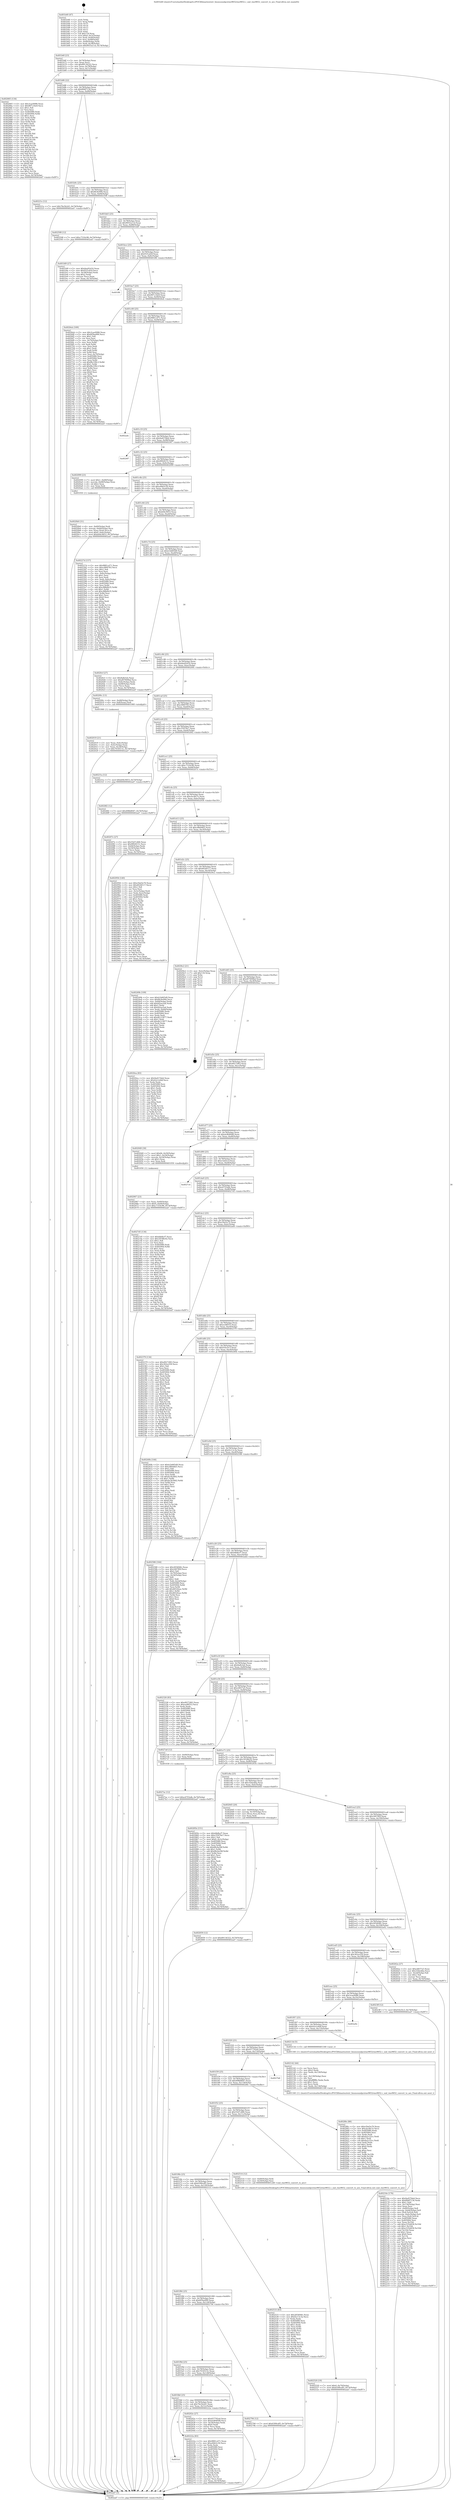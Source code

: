 digraph "0x401b40" {
  label = "0x401b40 (/mnt/c/Users/mathe/Desktop/tcc/POCII/binaries/extr_linuxsoundpcirme9652rme9652.c_snd_rme9652_convert_to_aes_Final-ollvm.out::main(0))"
  labelloc = "t"
  node[shape=record]

  Entry [label="",width=0.3,height=0.3,shape=circle,fillcolor=black,style=filled]
  "0x401b6f" [label="{
     0x401b6f [23]\l
     | [instrs]\l
     &nbsp;&nbsp;0x401b6f \<+3\>: mov -0x74(%rbp),%eax\l
     &nbsp;&nbsp;0x401b72 \<+2\>: mov %eax,%ecx\l
     &nbsp;&nbsp;0x401b74 \<+6\>: sub $0x89134322,%ecx\l
     &nbsp;&nbsp;0x401b7a \<+3\>: mov %eax,-0x78(%rbp)\l
     &nbsp;&nbsp;0x401b7d \<+3\>: mov %ecx,-0x7c(%rbp)\l
     &nbsp;&nbsp;0x401b80 \<+6\>: je 0000000000402665 \<main+0xb25\>\l
  }"]
  "0x402665" [label="{
     0x402665 [134]\l
     | [instrs]\l
     &nbsp;&nbsp;0x402665 \<+5\>: mov $0x3cae0086,%eax\l
     &nbsp;&nbsp;0x40266a \<+5\>: mov $0x987c16e9,%ecx\l
     &nbsp;&nbsp;0x40266f \<+2\>: mov $0x1,%dl\l
     &nbsp;&nbsp;0x402671 \<+2\>: xor %esi,%esi\l
     &nbsp;&nbsp;0x402673 \<+7\>: mov 0x405080,%edi\l
     &nbsp;&nbsp;0x40267a \<+8\>: mov 0x405064,%r8d\l
     &nbsp;&nbsp;0x402682 \<+3\>: sub $0x1,%esi\l
     &nbsp;&nbsp;0x402685 \<+3\>: mov %edi,%r9d\l
     &nbsp;&nbsp;0x402688 \<+3\>: add %esi,%r9d\l
     &nbsp;&nbsp;0x40268b \<+4\>: imul %r9d,%edi\l
     &nbsp;&nbsp;0x40268f \<+3\>: and $0x1,%edi\l
     &nbsp;&nbsp;0x402692 \<+3\>: cmp $0x0,%edi\l
     &nbsp;&nbsp;0x402695 \<+4\>: sete %r10b\l
     &nbsp;&nbsp;0x402699 \<+4\>: cmp $0xa,%r8d\l
     &nbsp;&nbsp;0x40269d \<+4\>: setl %r11b\l
     &nbsp;&nbsp;0x4026a1 \<+3\>: mov %r10b,%bl\l
     &nbsp;&nbsp;0x4026a4 \<+3\>: xor $0xff,%bl\l
     &nbsp;&nbsp;0x4026a7 \<+3\>: mov %r11b,%r14b\l
     &nbsp;&nbsp;0x4026aa \<+4\>: xor $0xff,%r14b\l
     &nbsp;&nbsp;0x4026ae \<+3\>: xor $0x1,%dl\l
     &nbsp;&nbsp;0x4026b1 \<+3\>: mov %bl,%r15b\l
     &nbsp;&nbsp;0x4026b4 \<+4\>: and $0xff,%r15b\l
     &nbsp;&nbsp;0x4026b8 \<+3\>: and %dl,%r10b\l
     &nbsp;&nbsp;0x4026bb \<+3\>: mov %r14b,%r12b\l
     &nbsp;&nbsp;0x4026be \<+4\>: and $0xff,%r12b\l
     &nbsp;&nbsp;0x4026c2 \<+3\>: and %dl,%r11b\l
     &nbsp;&nbsp;0x4026c5 \<+3\>: or %r10b,%r15b\l
     &nbsp;&nbsp;0x4026c8 \<+3\>: or %r11b,%r12b\l
     &nbsp;&nbsp;0x4026cb \<+3\>: xor %r12b,%r15b\l
     &nbsp;&nbsp;0x4026ce \<+3\>: or %r14b,%bl\l
     &nbsp;&nbsp;0x4026d1 \<+3\>: xor $0xff,%bl\l
     &nbsp;&nbsp;0x4026d4 \<+3\>: or $0x1,%dl\l
     &nbsp;&nbsp;0x4026d7 \<+2\>: and %dl,%bl\l
     &nbsp;&nbsp;0x4026d9 \<+3\>: or %bl,%r15b\l
     &nbsp;&nbsp;0x4026dc \<+4\>: test $0x1,%r15b\l
     &nbsp;&nbsp;0x4026e0 \<+3\>: cmovne %ecx,%eax\l
     &nbsp;&nbsp;0x4026e3 \<+3\>: mov %eax,-0x74(%rbp)\l
     &nbsp;&nbsp;0x4026e6 \<+5\>: jmp 0000000000402ad7 \<main+0xf97\>\l
  }"]
  "0x401b86" [label="{
     0x401b86 [22]\l
     | [instrs]\l
     &nbsp;&nbsp;0x401b86 \<+5\>: jmp 0000000000401b8b \<main+0x4b\>\l
     &nbsp;&nbsp;0x401b8b \<+3\>: mov -0x78(%rbp),%eax\l
     &nbsp;&nbsp;0x401b8e \<+5\>: sub $0x89df7134,%eax\l
     &nbsp;&nbsp;0x401b93 \<+3\>: mov %eax,-0x80(%rbp)\l
     &nbsp;&nbsp;0x401b96 \<+6\>: je 000000000040221e \<main+0x6de\>\l
  }"]
  Exit [label="",width=0.3,height=0.3,shape=circle,fillcolor=black,style=filled,peripheries=2]
  "0x40221e" [label="{
     0x40221e [12]\l
     | [instrs]\l
     &nbsp;&nbsp;0x40221e \<+7\>: movl $0x76e5b2d1,-0x74(%rbp)\l
     &nbsp;&nbsp;0x402225 \<+5\>: jmp 0000000000402ad7 \<main+0xf97\>\l
  }"]
  "0x401b9c" [label="{
     0x401b9c [25]\l
     | [instrs]\l
     &nbsp;&nbsp;0x401b9c \<+5\>: jmp 0000000000401ba1 \<main+0x61\>\l
     &nbsp;&nbsp;0x401ba1 \<+3\>: mov -0x78(%rbp),%eax\l
     &nbsp;&nbsp;0x401ba4 \<+5\>: sub $0x8fc9e994,%eax\l
     &nbsp;&nbsp;0x401ba9 \<+6\>: mov %eax,-0x84(%rbp)\l
     &nbsp;&nbsp;0x401baf \<+6\>: je 0000000000402508 \<main+0x9c8\>\l
  }"]
  "0x4027ac" [label="{
     0x4027ac [12]\l
     | [instrs]\l
     &nbsp;&nbsp;0x4027ac \<+7\>: movl $0xe47f1bdb,-0x74(%rbp)\l
     &nbsp;&nbsp;0x4027b3 \<+5\>: jmp 0000000000402ad7 \<main+0xf97\>\l
  }"]
  "0x402508" [label="{
     0x402508 [12]\l
     | [instrs]\l
     &nbsp;&nbsp;0x402508 \<+7\>: movl $0xc7316c96,-0x74(%rbp)\l
     &nbsp;&nbsp;0x40250f \<+5\>: jmp 0000000000402ad7 \<main+0xf97\>\l
  }"]
  "0x401bb5" [label="{
     0x401bb5 [25]\l
     | [instrs]\l
     &nbsp;&nbsp;0x401bb5 \<+5\>: jmp 0000000000401bba \<main+0x7a\>\l
     &nbsp;&nbsp;0x401bba \<+3\>: mov -0x78(%rbp),%eax\l
     &nbsp;&nbsp;0x401bbd \<+5\>: sub $0x9055a11d,%eax\l
     &nbsp;&nbsp;0x401bc2 \<+6\>: mov %eax,-0x88(%rbp)\l
     &nbsp;&nbsp;0x401bc8 \<+6\>: je 0000000000401fd9 \<main+0x499\>\l
  }"]
  "0x402659" [label="{
     0x402659 [12]\l
     | [instrs]\l
     &nbsp;&nbsp;0x402659 \<+7\>: movl $0x89134322,-0x74(%rbp)\l
     &nbsp;&nbsp;0x402660 \<+5\>: jmp 0000000000402ad7 \<main+0xf97\>\l
  }"]
  "0x401fd9" [label="{
     0x401fd9 [27]\l
     | [instrs]\l
     &nbsp;&nbsp;0x401fd9 \<+5\>: mov $0xbba92d16,%eax\l
     &nbsp;&nbsp;0x401fde \<+5\>: mov $0x91f1a02f,%ecx\l
     &nbsp;&nbsp;0x401fe3 \<+3\>: mov -0x38(%rbp),%edx\l
     &nbsp;&nbsp;0x401fe6 \<+3\>: cmp $0x2,%edx\l
     &nbsp;&nbsp;0x401fe9 \<+3\>: cmovne %ecx,%eax\l
     &nbsp;&nbsp;0x401fec \<+3\>: mov %eax,-0x74(%rbp)\l
     &nbsp;&nbsp;0x401fef \<+5\>: jmp 0000000000402ad7 \<main+0xf97\>\l
  }"]
  "0x401bce" [label="{
     0x401bce [25]\l
     | [instrs]\l
     &nbsp;&nbsp;0x401bce \<+5\>: jmp 0000000000401bd3 \<main+0x93\>\l
     &nbsp;&nbsp;0x401bd3 \<+3\>: mov -0x78(%rbp),%eax\l
     &nbsp;&nbsp;0x401bd6 \<+5\>: sub $0x91f1a02f,%eax\l
     &nbsp;&nbsp;0x401bdb \<+6\>: mov %eax,-0x8c(%rbp)\l
     &nbsp;&nbsp;0x401be1 \<+6\>: je 0000000000401ff4 \<main+0x4b4\>\l
  }"]
  "0x402ad7" [label="{
     0x402ad7 [5]\l
     | [instrs]\l
     &nbsp;&nbsp;0x402ad7 \<+5\>: jmp 0000000000401b6f \<main+0x2f\>\l
  }"]
  "0x401b40" [label="{
     0x401b40 [47]\l
     | [instrs]\l
     &nbsp;&nbsp;0x401b40 \<+1\>: push %rbp\l
     &nbsp;&nbsp;0x401b41 \<+3\>: mov %rsp,%rbp\l
     &nbsp;&nbsp;0x401b44 \<+2\>: push %r15\l
     &nbsp;&nbsp;0x401b46 \<+2\>: push %r14\l
     &nbsp;&nbsp;0x401b48 \<+2\>: push %r13\l
     &nbsp;&nbsp;0x401b4a \<+2\>: push %r12\l
     &nbsp;&nbsp;0x401b4c \<+1\>: push %rbx\l
     &nbsp;&nbsp;0x401b4d \<+7\>: sub $0x118,%rsp\l
     &nbsp;&nbsp;0x401b54 \<+7\>: movl $0x0,-0x3c(%rbp)\l
     &nbsp;&nbsp;0x401b5b \<+3\>: mov %edi,-0x40(%rbp)\l
     &nbsp;&nbsp;0x401b5e \<+4\>: mov %rsi,-0x48(%rbp)\l
     &nbsp;&nbsp;0x401b62 \<+3\>: mov -0x40(%rbp),%edi\l
     &nbsp;&nbsp;0x401b65 \<+3\>: mov %edi,-0x38(%rbp)\l
     &nbsp;&nbsp;0x401b68 \<+7\>: movl $0x9055a11d,-0x74(%rbp)\l
  }"]
  "0x402520" [label="{
     0x402520 [19]\l
     | [instrs]\l
     &nbsp;&nbsp;0x402520 \<+7\>: movl $0x0,-0x70(%rbp)\l
     &nbsp;&nbsp;0x402527 \<+7\>: movl $0x6399cdf5,-0x74(%rbp)\l
     &nbsp;&nbsp;0x40252e \<+5\>: jmp 0000000000402ad7 \<main+0xf97\>\l
  }"]
  "0x401ff4" [label="{
     0x401ff4\l
  }", style=dashed]
  "0x401be7" [label="{
     0x401be7 [25]\l
     | [instrs]\l
     &nbsp;&nbsp;0x401be7 \<+5\>: jmp 0000000000401bec \<main+0xac\>\l
     &nbsp;&nbsp;0x401bec \<+3\>: mov -0x78(%rbp),%eax\l
     &nbsp;&nbsp;0x401bef \<+5\>: sub $0x987c16e9,%eax\l
     &nbsp;&nbsp;0x401bf4 \<+6\>: mov %eax,-0x90(%rbp)\l
     &nbsp;&nbsp;0x401bfa \<+6\>: je 00000000004026eb \<main+0xbab\>\l
  }"]
  "0x401fcf" [label="{
     0x401fcf\l
  }", style=dashed]
  "0x4026eb" [label="{
     0x4026eb [169]\l
     | [instrs]\l
     &nbsp;&nbsp;0x4026eb \<+5\>: mov $0x3cae0086,%eax\l
     &nbsp;&nbsp;0x4026f0 \<+5\>: mov $0x6f5ba999,%ecx\l
     &nbsp;&nbsp;0x4026f5 \<+2\>: mov $0x1,%dl\l
     &nbsp;&nbsp;0x4026f7 \<+2\>: xor %esi,%esi\l
     &nbsp;&nbsp;0x4026f9 \<+3\>: mov -0x70(%rbp),%edi\l
     &nbsp;&nbsp;0x4026fc \<+3\>: mov %esi,%r8d\l
     &nbsp;&nbsp;0x4026ff \<+3\>: sub %edi,%r8d\l
     &nbsp;&nbsp;0x402702 \<+2\>: mov %esi,%edi\l
     &nbsp;&nbsp;0x402704 \<+3\>: sub $0x1,%edi\l
     &nbsp;&nbsp;0x402707 \<+3\>: add %edi,%r8d\l
     &nbsp;&nbsp;0x40270a \<+3\>: sub %r8d,%esi\l
     &nbsp;&nbsp;0x40270d \<+3\>: mov %esi,-0x70(%rbp)\l
     &nbsp;&nbsp;0x402710 \<+7\>: mov 0x405080,%esi\l
     &nbsp;&nbsp;0x402717 \<+7\>: mov 0x405064,%edi\l
     &nbsp;&nbsp;0x40271e \<+3\>: mov %esi,%r8d\l
     &nbsp;&nbsp;0x402721 \<+7\>: sub $0xf8e199c3,%r8d\l
     &nbsp;&nbsp;0x402728 \<+4\>: sub $0x1,%r8d\l
     &nbsp;&nbsp;0x40272c \<+7\>: add $0xf8e199c3,%r8d\l
     &nbsp;&nbsp;0x402733 \<+4\>: imul %r8d,%esi\l
     &nbsp;&nbsp;0x402737 \<+3\>: and $0x1,%esi\l
     &nbsp;&nbsp;0x40273a \<+3\>: cmp $0x0,%esi\l
     &nbsp;&nbsp;0x40273d \<+4\>: sete %r9b\l
     &nbsp;&nbsp;0x402741 \<+3\>: cmp $0xa,%edi\l
     &nbsp;&nbsp;0x402744 \<+4\>: setl %r10b\l
     &nbsp;&nbsp;0x402748 \<+3\>: mov %r9b,%r11b\l
     &nbsp;&nbsp;0x40274b \<+4\>: xor $0xff,%r11b\l
     &nbsp;&nbsp;0x40274f \<+3\>: mov %r10b,%bl\l
     &nbsp;&nbsp;0x402752 \<+3\>: xor $0xff,%bl\l
     &nbsp;&nbsp;0x402755 \<+3\>: xor $0x0,%dl\l
     &nbsp;&nbsp;0x402758 \<+3\>: mov %r11b,%r14b\l
     &nbsp;&nbsp;0x40275b \<+4\>: and $0x0,%r14b\l
     &nbsp;&nbsp;0x40275f \<+3\>: and %dl,%r9b\l
     &nbsp;&nbsp;0x402762 \<+3\>: mov %bl,%r15b\l
     &nbsp;&nbsp;0x402765 \<+4\>: and $0x0,%r15b\l
     &nbsp;&nbsp;0x402769 \<+3\>: and %dl,%r10b\l
     &nbsp;&nbsp;0x40276c \<+3\>: or %r9b,%r14b\l
     &nbsp;&nbsp;0x40276f \<+3\>: or %r10b,%r15b\l
     &nbsp;&nbsp;0x402772 \<+3\>: xor %r15b,%r14b\l
     &nbsp;&nbsp;0x402775 \<+3\>: or %bl,%r11b\l
     &nbsp;&nbsp;0x402778 \<+4\>: xor $0xff,%r11b\l
     &nbsp;&nbsp;0x40277c \<+3\>: or $0x0,%dl\l
     &nbsp;&nbsp;0x40277f \<+3\>: and %dl,%r11b\l
     &nbsp;&nbsp;0x402782 \<+3\>: or %r11b,%r14b\l
     &nbsp;&nbsp;0x402785 \<+4\>: test $0x1,%r14b\l
     &nbsp;&nbsp;0x402789 \<+3\>: cmovne %ecx,%eax\l
     &nbsp;&nbsp;0x40278c \<+3\>: mov %eax,-0x74(%rbp)\l
     &nbsp;&nbsp;0x40278f \<+5\>: jmp 0000000000402ad7 \<main+0xf97\>\l
  }"]
  "0x401c00" [label="{
     0x401c00 [25]\l
     | [instrs]\l
     &nbsp;&nbsp;0x401c00 \<+5\>: jmp 0000000000401c05 \<main+0xc5\>\l
     &nbsp;&nbsp;0x401c05 \<+3\>: mov -0x78(%rbp),%eax\l
     &nbsp;&nbsp;0x401c08 \<+5\>: sub $0x9881cd71,%eax\l
     &nbsp;&nbsp;0x401c0d \<+6\>: mov %eax,-0x94(%rbp)\l
     &nbsp;&nbsp;0x401c13 \<+6\>: je 0000000000402a4c \<main+0xf0c\>\l
  }"]
  "0x40222a" [label="{
     0x40222a [83]\l
     | [instrs]\l
     &nbsp;&nbsp;0x40222a \<+5\>: mov $0x9881cd71,%eax\l
     &nbsp;&nbsp;0x40222f \<+5\>: mov $0xa94b5c50,%ecx\l
     &nbsp;&nbsp;0x402234 \<+2\>: xor %edx,%edx\l
     &nbsp;&nbsp;0x402236 \<+7\>: mov 0x405080,%esi\l
     &nbsp;&nbsp;0x40223d \<+7\>: mov 0x405064,%edi\l
     &nbsp;&nbsp;0x402244 \<+3\>: sub $0x1,%edx\l
     &nbsp;&nbsp;0x402247 \<+3\>: mov %esi,%r8d\l
     &nbsp;&nbsp;0x40224a \<+3\>: add %edx,%r8d\l
     &nbsp;&nbsp;0x40224d \<+4\>: imul %r8d,%esi\l
     &nbsp;&nbsp;0x402251 \<+3\>: and $0x1,%esi\l
     &nbsp;&nbsp;0x402254 \<+3\>: cmp $0x0,%esi\l
     &nbsp;&nbsp;0x402257 \<+4\>: sete %r9b\l
     &nbsp;&nbsp;0x40225b \<+3\>: cmp $0xa,%edi\l
     &nbsp;&nbsp;0x40225e \<+4\>: setl %r10b\l
     &nbsp;&nbsp;0x402262 \<+3\>: mov %r9b,%r11b\l
     &nbsp;&nbsp;0x402265 \<+3\>: and %r10b,%r11b\l
     &nbsp;&nbsp;0x402268 \<+3\>: xor %r10b,%r9b\l
     &nbsp;&nbsp;0x40226b \<+3\>: or %r9b,%r11b\l
     &nbsp;&nbsp;0x40226e \<+4\>: test $0x1,%r11b\l
     &nbsp;&nbsp;0x402272 \<+3\>: cmovne %ecx,%eax\l
     &nbsp;&nbsp;0x402275 \<+3\>: mov %eax,-0x74(%rbp)\l
     &nbsp;&nbsp;0x402278 \<+5\>: jmp 0000000000402ad7 \<main+0xf97\>\l
  }"]
  "0x402a4c" [label="{
     0x402a4c\l
  }", style=dashed]
  "0x401c19" [label="{
     0x401c19 [25]\l
     | [instrs]\l
     &nbsp;&nbsp;0x401c19 \<+5\>: jmp 0000000000401c1e \<main+0xde\>\l
     &nbsp;&nbsp;0x401c1e \<+3\>: mov -0x78(%rbp),%eax\l
     &nbsp;&nbsp;0x401c21 \<+5\>: sub $0x9a457bb4,%eax\l
     &nbsp;&nbsp;0x401c26 \<+6\>: mov %eax,-0x98(%rbp)\l
     &nbsp;&nbsp;0x401c2c \<+6\>: je 00000000004029f7 \<main+0xeb7\>\l
  }"]
  "0x40216e" [label="{
     0x40216e [176]\l
     | [instrs]\l
     &nbsp;&nbsp;0x40216e \<+5\>: mov $0x9a457bb4,%ecx\l
     &nbsp;&nbsp;0x402173 \<+5\>: mov $0x89df7134,%edx\l
     &nbsp;&nbsp;0x402178 \<+3\>: mov $0x1,%dil\l
     &nbsp;&nbsp;0x40217b \<+6\>: mov -0x134(%rbp),%esi\l
     &nbsp;&nbsp;0x402181 \<+3\>: imul %eax,%esi\l
     &nbsp;&nbsp;0x402184 \<+4\>: mov -0x60(%rbp),%r8\l
     &nbsp;&nbsp;0x402188 \<+4\>: movslq -0x64(%rbp),%r9\l
     &nbsp;&nbsp;0x40218c \<+4\>: mov (%r8,%r9,8),%r8\l
     &nbsp;&nbsp;0x402190 \<+4\>: movslq -0x6c(%rbp),%r9\l
     &nbsp;&nbsp;0x402194 \<+4\>: mov %esi,(%r8,%r9,4)\l
     &nbsp;&nbsp;0x402198 \<+7\>: mov 0x405080,%eax\l
     &nbsp;&nbsp;0x40219f \<+7\>: mov 0x405064,%esi\l
     &nbsp;&nbsp;0x4021a6 \<+3\>: mov %eax,%r10d\l
     &nbsp;&nbsp;0x4021a9 \<+7\>: add $0xe335d458,%r10d\l
     &nbsp;&nbsp;0x4021b0 \<+4\>: sub $0x1,%r10d\l
     &nbsp;&nbsp;0x4021b4 \<+7\>: sub $0xe335d458,%r10d\l
     &nbsp;&nbsp;0x4021bb \<+4\>: imul %r10d,%eax\l
     &nbsp;&nbsp;0x4021bf \<+3\>: and $0x1,%eax\l
     &nbsp;&nbsp;0x4021c2 \<+3\>: cmp $0x0,%eax\l
     &nbsp;&nbsp;0x4021c5 \<+4\>: sete %r11b\l
     &nbsp;&nbsp;0x4021c9 \<+3\>: cmp $0xa,%esi\l
     &nbsp;&nbsp;0x4021cc \<+3\>: setl %bl\l
     &nbsp;&nbsp;0x4021cf \<+3\>: mov %r11b,%r14b\l
     &nbsp;&nbsp;0x4021d2 \<+4\>: xor $0xff,%r14b\l
     &nbsp;&nbsp;0x4021d6 \<+3\>: mov %bl,%r15b\l
     &nbsp;&nbsp;0x4021d9 \<+4\>: xor $0xff,%r15b\l
     &nbsp;&nbsp;0x4021dd \<+4\>: xor $0x0,%dil\l
     &nbsp;&nbsp;0x4021e1 \<+3\>: mov %r14b,%r12b\l
     &nbsp;&nbsp;0x4021e4 \<+4\>: and $0x0,%r12b\l
     &nbsp;&nbsp;0x4021e8 \<+3\>: and %dil,%r11b\l
     &nbsp;&nbsp;0x4021eb \<+3\>: mov %r15b,%r13b\l
     &nbsp;&nbsp;0x4021ee \<+4\>: and $0x0,%r13b\l
     &nbsp;&nbsp;0x4021f2 \<+3\>: and %dil,%bl\l
     &nbsp;&nbsp;0x4021f5 \<+3\>: or %r11b,%r12b\l
     &nbsp;&nbsp;0x4021f8 \<+3\>: or %bl,%r13b\l
     &nbsp;&nbsp;0x4021fb \<+3\>: xor %r13b,%r12b\l
     &nbsp;&nbsp;0x4021fe \<+3\>: or %r15b,%r14b\l
     &nbsp;&nbsp;0x402201 \<+4\>: xor $0xff,%r14b\l
     &nbsp;&nbsp;0x402205 \<+4\>: or $0x0,%dil\l
     &nbsp;&nbsp;0x402209 \<+3\>: and %dil,%r14b\l
     &nbsp;&nbsp;0x40220c \<+3\>: or %r14b,%r12b\l
     &nbsp;&nbsp;0x40220f \<+4\>: test $0x1,%r12b\l
     &nbsp;&nbsp;0x402213 \<+3\>: cmovne %edx,%ecx\l
     &nbsp;&nbsp;0x402216 \<+3\>: mov %ecx,-0x74(%rbp)\l
     &nbsp;&nbsp;0x402219 \<+5\>: jmp 0000000000402ad7 \<main+0xf97\>\l
  }"]
  "0x4029f7" [label="{
     0x4029f7\l
  }", style=dashed]
  "0x401c32" [label="{
     0x401c32 [25]\l
     | [instrs]\l
     &nbsp;&nbsp;0x401c32 \<+5\>: jmp 0000000000401c37 \<main+0xf7\>\l
     &nbsp;&nbsp;0x401c37 \<+3\>: mov -0x78(%rbp),%eax\l
     &nbsp;&nbsp;0x401c3a \<+5\>: sub $0x9f928151,%eax\l
     &nbsp;&nbsp;0x401c3f \<+6\>: mov %eax,-0x9c(%rbp)\l
     &nbsp;&nbsp;0x401c45 \<+6\>: je 0000000000402099 \<main+0x559\>\l
  }"]
  "0x402142" [label="{
     0x402142 [44]\l
     | [instrs]\l
     &nbsp;&nbsp;0x402142 \<+2\>: xor %ecx,%ecx\l
     &nbsp;&nbsp;0x402144 \<+5\>: mov $0x2,%edx\l
     &nbsp;&nbsp;0x402149 \<+6\>: mov %edx,-0x130(%rbp)\l
     &nbsp;&nbsp;0x40214f \<+1\>: cltd\l
     &nbsp;&nbsp;0x402150 \<+6\>: mov -0x130(%rbp),%esi\l
     &nbsp;&nbsp;0x402156 \<+2\>: idiv %esi\l
     &nbsp;&nbsp;0x402158 \<+6\>: imul $0xfffffffe,%edx,%edx\l
     &nbsp;&nbsp;0x40215e \<+3\>: sub $0x1,%ecx\l
     &nbsp;&nbsp;0x402161 \<+2\>: sub %ecx,%edx\l
     &nbsp;&nbsp;0x402163 \<+6\>: mov %edx,-0x134(%rbp)\l
     &nbsp;&nbsp;0x402169 \<+5\>: call 0000000000401160 \<next_i\>\l
     | [calls]\l
     &nbsp;&nbsp;0x401160 \{1\} (/mnt/c/Users/mathe/Desktop/tcc/POCII/binaries/extr_linuxsoundpcirme9652rme9652.c_snd_rme9652_convert_to_aes_Final-ollvm.out::next_i)\l
  }"]
  "0x402099" [label="{
     0x402099 [23]\l
     | [instrs]\l
     &nbsp;&nbsp;0x402099 \<+7\>: movl $0x1,-0x68(%rbp)\l
     &nbsp;&nbsp;0x4020a0 \<+4\>: movslq -0x68(%rbp),%rax\l
     &nbsp;&nbsp;0x4020a4 \<+4\>: shl $0x2,%rax\l
     &nbsp;&nbsp;0x4020a8 \<+3\>: mov %rax,%rdi\l
     &nbsp;&nbsp;0x4020ab \<+5\>: call 0000000000401050 \<malloc@plt\>\l
     | [calls]\l
     &nbsp;&nbsp;0x401050 \{1\} (unknown)\l
  }"]
  "0x401c4b" [label="{
     0x401c4b [25]\l
     | [instrs]\l
     &nbsp;&nbsp;0x401c4b \<+5\>: jmp 0000000000401c50 \<main+0x110\>\l
     &nbsp;&nbsp;0x401c50 \<+3\>: mov -0x78(%rbp),%eax\l
     &nbsp;&nbsp;0x401c53 \<+5\>: sub $0xa94b5c50,%eax\l
     &nbsp;&nbsp;0x401c58 \<+6\>: mov %eax,-0xa0(%rbp)\l
     &nbsp;&nbsp;0x401c5e \<+6\>: je 000000000040227d \<main+0x73d\>\l
  }"]
  "0x4020b0" [label="{
     0x4020b0 [31]\l
     | [instrs]\l
     &nbsp;&nbsp;0x4020b0 \<+4\>: mov -0x60(%rbp),%rdi\l
     &nbsp;&nbsp;0x4020b4 \<+4\>: movslq -0x64(%rbp),%rcx\l
     &nbsp;&nbsp;0x4020b8 \<+4\>: mov %rax,(%rdi,%rcx,8)\l
     &nbsp;&nbsp;0x4020bc \<+7\>: movl $0x0,-0x6c(%rbp)\l
     &nbsp;&nbsp;0x4020c3 \<+7\>: movl $0xb04c9453,-0x74(%rbp)\l
     &nbsp;&nbsp;0x4020ca \<+5\>: jmp 0000000000402ad7 \<main+0xf97\>\l
  }"]
  "0x40227d" [label="{
     0x40227d [157]\l
     | [instrs]\l
     &nbsp;&nbsp;0x40227d \<+5\>: mov $0x9881cd71,%eax\l
     &nbsp;&nbsp;0x402282 \<+5\>: mov $0xc0f69783,%ecx\l
     &nbsp;&nbsp;0x402287 \<+2\>: mov $0x1,%dl\l
     &nbsp;&nbsp;0x402289 \<+2\>: xor %esi,%esi\l
     &nbsp;&nbsp;0x40228b \<+3\>: mov -0x6c(%rbp),%edi\l
     &nbsp;&nbsp;0x40228e \<+3\>: sub $0x1,%esi\l
     &nbsp;&nbsp;0x402291 \<+2\>: sub %esi,%edi\l
     &nbsp;&nbsp;0x402293 \<+3\>: mov %edi,-0x6c(%rbp)\l
     &nbsp;&nbsp;0x402296 \<+7\>: mov 0x405080,%esi\l
     &nbsp;&nbsp;0x40229d \<+7\>: mov 0x405064,%edi\l
     &nbsp;&nbsp;0x4022a4 \<+3\>: mov %esi,%r8d\l
     &nbsp;&nbsp;0x4022a7 \<+7\>: add $0xc88b0b35,%r8d\l
     &nbsp;&nbsp;0x4022ae \<+4\>: sub $0x1,%r8d\l
     &nbsp;&nbsp;0x4022b2 \<+7\>: sub $0xc88b0b35,%r8d\l
     &nbsp;&nbsp;0x4022b9 \<+4\>: imul %r8d,%esi\l
     &nbsp;&nbsp;0x4022bd \<+3\>: and $0x1,%esi\l
     &nbsp;&nbsp;0x4022c0 \<+3\>: cmp $0x0,%esi\l
     &nbsp;&nbsp;0x4022c3 \<+4\>: sete %r9b\l
     &nbsp;&nbsp;0x4022c7 \<+3\>: cmp $0xa,%edi\l
     &nbsp;&nbsp;0x4022ca \<+4\>: setl %r10b\l
     &nbsp;&nbsp;0x4022ce \<+3\>: mov %r9b,%r11b\l
     &nbsp;&nbsp;0x4022d1 \<+4\>: xor $0xff,%r11b\l
     &nbsp;&nbsp;0x4022d5 \<+3\>: mov %r10b,%bl\l
     &nbsp;&nbsp;0x4022d8 \<+3\>: xor $0xff,%bl\l
     &nbsp;&nbsp;0x4022db \<+3\>: xor $0x1,%dl\l
     &nbsp;&nbsp;0x4022de \<+3\>: mov %r11b,%r14b\l
     &nbsp;&nbsp;0x4022e1 \<+4\>: and $0xff,%r14b\l
     &nbsp;&nbsp;0x4022e5 \<+3\>: and %dl,%r9b\l
     &nbsp;&nbsp;0x4022e8 \<+3\>: mov %bl,%r15b\l
     &nbsp;&nbsp;0x4022eb \<+4\>: and $0xff,%r15b\l
     &nbsp;&nbsp;0x4022ef \<+3\>: and %dl,%r10b\l
     &nbsp;&nbsp;0x4022f2 \<+3\>: or %r9b,%r14b\l
     &nbsp;&nbsp;0x4022f5 \<+3\>: or %r10b,%r15b\l
     &nbsp;&nbsp;0x4022f8 \<+3\>: xor %r15b,%r14b\l
     &nbsp;&nbsp;0x4022fb \<+3\>: or %bl,%r11b\l
     &nbsp;&nbsp;0x4022fe \<+4\>: xor $0xff,%r11b\l
     &nbsp;&nbsp;0x402302 \<+3\>: or $0x1,%dl\l
     &nbsp;&nbsp;0x402305 \<+3\>: and %dl,%r11b\l
     &nbsp;&nbsp;0x402308 \<+3\>: or %r11b,%r14b\l
     &nbsp;&nbsp;0x40230b \<+4\>: test $0x1,%r14b\l
     &nbsp;&nbsp;0x40230f \<+3\>: cmovne %ecx,%eax\l
     &nbsp;&nbsp;0x402312 \<+3\>: mov %eax,-0x74(%rbp)\l
     &nbsp;&nbsp;0x402315 \<+5\>: jmp 0000000000402ad7 \<main+0xf97\>\l
  }"]
  "0x401c64" [label="{
     0x401c64 [25]\l
     | [instrs]\l
     &nbsp;&nbsp;0x401c64 \<+5\>: jmp 0000000000401c69 \<main+0x129\>\l
     &nbsp;&nbsp;0x401c69 \<+3\>: mov -0x78(%rbp),%eax\l
     &nbsp;&nbsp;0x401c6c \<+5\>: sub $0xb04c9453,%eax\l
     &nbsp;&nbsp;0x401c71 \<+6\>: mov %eax,-0xa4(%rbp)\l
     &nbsp;&nbsp;0x401c77 \<+6\>: je 00000000004020cf \<main+0x58f\>\l
  }"]
  "0x402067" [label="{
     0x402067 [23]\l
     | [instrs]\l
     &nbsp;&nbsp;0x402067 \<+4\>: mov %rax,-0x60(%rbp)\l
     &nbsp;&nbsp;0x40206b \<+7\>: movl $0x0,-0x64(%rbp)\l
     &nbsp;&nbsp;0x402072 \<+7\>: movl $0xc7316c96,-0x74(%rbp)\l
     &nbsp;&nbsp;0x402079 \<+5\>: jmp 0000000000402ad7 \<main+0xf97\>\l
  }"]
  "0x4020cf" [label="{
     0x4020cf [27]\l
     | [instrs]\l
     &nbsp;&nbsp;0x4020cf \<+5\>: mov $0x8afb3eb,%eax\l
     &nbsp;&nbsp;0x4020d4 \<+5\>: mov $0xd07600bd,%ecx\l
     &nbsp;&nbsp;0x4020d9 \<+3\>: mov -0x6c(%rbp),%edx\l
     &nbsp;&nbsp;0x4020dc \<+3\>: cmp -0x68(%rbp),%edx\l
     &nbsp;&nbsp;0x4020df \<+3\>: cmovl %ecx,%eax\l
     &nbsp;&nbsp;0x4020e2 \<+3\>: mov %eax,-0x74(%rbp)\l
     &nbsp;&nbsp;0x4020e5 \<+5\>: jmp 0000000000402ad7 \<main+0xf97\>\l
  }"]
  "0x401c7d" [label="{
     0x401c7d [25]\l
     | [instrs]\l
     &nbsp;&nbsp;0x401c7d \<+5\>: jmp 0000000000401c82 \<main+0x142\>\l
     &nbsp;&nbsp;0x401c82 \<+3\>: mov -0x78(%rbp),%eax\l
     &nbsp;&nbsp;0x401c85 \<+5\>: sub $0xb1b665d9,%eax\l
     &nbsp;&nbsp;0x401c8a \<+6\>: mov %eax,-0xa8(%rbp)\l
     &nbsp;&nbsp;0x401c90 \<+6\>: je 0000000000402a71 \<main+0xf31\>\l
  }"]
  "0x401fb6" [label="{
     0x401fb6 [25]\l
     | [instrs]\l
     &nbsp;&nbsp;0x401fb6 \<+5\>: jmp 0000000000401fbb \<main+0x47b\>\l
     &nbsp;&nbsp;0x401fbb \<+3\>: mov -0x78(%rbp),%eax\l
     &nbsp;&nbsp;0x401fbe \<+5\>: sub $0x76e5b2d1,%eax\l
     &nbsp;&nbsp;0x401fc3 \<+6\>: mov %eax,-0x12c(%rbp)\l
     &nbsp;&nbsp;0x401fc9 \<+6\>: je 000000000040222a \<main+0x6ea\>\l
  }"]
  "0x402a71" [label="{
     0x402a71\l
  }", style=dashed]
  "0x401c96" [label="{
     0x401c96 [25]\l
     | [instrs]\l
     &nbsp;&nbsp;0x401c96 \<+5\>: jmp 0000000000401c9b \<main+0x15b\>\l
     &nbsp;&nbsp;0x401c9b \<+3\>: mov -0x78(%rbp),%eax\l
     &nbsp;&nbsp;0x401c9e \<+5\>: sub $0xbba92d16,%eax\l
     &nbsp;&nbsp;0x401ca3 \<+6\>: mov %eax,-0xac(%rbp)\l
     &nbsp;&nbsp;0x401ca9 \<+6\>: je 000000000040200c \<main+0x4cc\>\l
  }"]
  "0x40202e" [label="{
     0x40202e [27]\l
     | [instrs]\l
     &nbsp;&nbsp;0x40202e \<+5\>: mov $0x457792a0,%eax\l
     &nbsp;&nbsp;0x402033 \<+5\>: mov $0xdc8040d8,%ecx\l
     &nbsp;&nbsp;0x402038 \<+3\>: mov -0x34(%rbp),%edx\l
     &nbsp;&nbsp;0x40203b \<+3\>: cmp $0x0,%edx\l
     &nbsp;&nbsp;0x40203e \<+3\>: cmove %ecx,%eax\l
     &nbsp;&nbsp;0x402041 \<+3\>: mov %eax,-0x74(%rbp)\l
     &nbsp;&nbsp;0x402044 \<+5\>: jmp 0000000000402ad7 \<main+0xf97\>\l
  }"]
  "0x40200c" [label="{
     0x40200c [13]\l
     | [instrs]\l
     &nbsp;&nbsp;0x40200c \<+4\>: mov -0x48(%rbp),%rax\l
     &nbsp;&nbsp;0x402010 \<+4\>: mov 0x8(%rax),%rdi\l
     &nbsp;&nbsp;0x402014 \<+5\>: call 0000000000401060 \<atoi@plt\>\l
     | [calls]\l
     &nbsp;&nbsp;0x401060 \{1\} (unknown)\l
  }"]
  "0x401caf" [label="{
     0x401caf [25]\l
     | [instrs]\l
     &nbsp;&nbsp;0x401caf \<+5\>: jmp 0000000000401cb4 \<main+0x174\>\l
     &nbsp;&nbsp;0x401cb4 \<+3\>: mov -0x78(%rbp),%eax\l
     &nbsp;&nbsp;0x401cb7 \<+5\>: sub $0xc0f69783,%eax\l
     &nbsp;&nbsp;0x401cbc \<+6\>: mov %eax,-0xb0(%rbp)\l
     &nbsp;&nbsp;0x401cc2 \<+6\>: je 000000000040231a \<main+0x7da\>\l
  }"]
  "0x402019" [label="{
     0x402019 [21]\l
     | [instrs]\l
     &nbsp;&nbsp;0x402019 \<+3\>: mov %eax,-0x4c(%rbp)\l
     &nbsp;&nbsp;0x40201c \<+3\>: mov -0x4c(%rbp),%eax\l
     &nbsp;&nbsp;0x40201f \<+3\>: mov %eax,-0x34(%rbp)\l
     &nbsp;&nbsp;0x402022 \<+7\>: movl $0x7018513c,-0x74(%rbp)\l
     &nbsp;&nbsp;0x402029 \<+5\>: jmp 0000000000402ad7 \<main+0xf97\>\l
  }"]
  "0x401f9d" [label="{
     0x401f9d [25]\l
     | [instrs]\l
     &nbsp;&nbsp;0x401f9d \<+5\>: jmp 0000000000401fa2 \<main+0x462\>\l
     &nbsp;&nbsp;0x401fa2 \<+3\>: mov -0x78(%rbp),%eax\l
     &nbsp;&nbsp;0x401fa5 \<+5\>: sub $0x7018513c,%eax\l
     &nbsp;&nbsp;0x401faa \<+6\>: mov %eax,-0x128(%rbp)\l
     &nbsp;&nbsp;0x401fb0 \<+6\>: je 000000000040202e \<main+0x4ee\>\l
  }"]
  "0x40231a" [label="{
     0x40231a [12]\l
     | [instrs]\l
     &nbsp;&nbsp;0x40231a \<+7\>: movl $0xb04c9453,-0x74(%rbp)\l
     &nbsp;&nbsp;0x402321 \<+5\>: jmp 0000000000402ad7 \<main+0xf97\>\l
  }"]
  "0x401cc8" [label="{
     0x401cc8 [25]\l
     | [instrs]\l
     &nbsp;&nbsp;0x401cc8 \<+5\>: jmp 0000000000401ccd \<main+0x18d\>\l
     &nbsp;&nbsp;0x401ccd \<+3\>: mov -0x78(%rbp),%eax\l
     &nbsp;&nbsp;0x401cd0 \<+5\>: sub $0xc55976e7,%eax\l
     &nbsp;&nbsp;0x401cd5 \<+6\>: mov %eax,-0xb4(%rbp)\l
     &nbsp;&nbsp;0x401cdb \<+6\>: je 00000000004028f2 \<main+0xdb2\>\l
  }"]
  "0x402794" [label="{
     0x402794 [12]\l
     | [instrs]\l
     &nbsp;&nbsp;0x402794 \<+7\>: movl $0x6399cdf5,-0x74(%rbp)\l
     &nbsp;&nbsp;0x40279b \<+5\>: jmp 0000000000402ad7 \<main+0xf97\>\l
  }"]
  "0x4028f2" [label="{
     0x4028f2 [12]\l
     | [instrs]\l
     &nbsp;&nbsp;0x4028f2 \<+7\>: movl $0x498b8047,-0x74(%rbp)\l
     &nbsp;&nbsp;0x4028f9 \<+5\>: jmp 0000000000402ad7 \<main+0xf97\>\l
  }"]
  "0x401ce1" [label="{
     0x401ce1 [25]\l
     | [instrs]\l
     &nbsp;&nbsp;0x401ce1 \<+5\>: jmp 0000000000401ce6 \<main+0x1a6\>\l
     &nbsp;&nbsp;0x401ce6 \<+3\>: mov -0x78(%rbp),%eax\l
     &nbsp;&nbsp;0x401ce9 \<+5\>: sub $0xc7316c96,%eax\l
     &nbsp;&nbsp;0x401cee \<+6\>: mov %eax,-0xb8(%rbp)\l
     &nbsp;&nbsp;0x401cf4 \<+6\>: je 000000000040207e \<main+0x53e\>\l
  }"]
  "0x401f84" [label="{
     0x401f84 [25]\l
     | [instrs]\l
     &nbsp;&nbsp;0x401f84 \<+5\>: jmp 0000000000401f89 \<main+0x449\>\l
     &nbsp;&nbsp;0x401f89 \<+3\>: mov -0x78(%rbp),%eax\l
     &nbsp;&nbsp;0x401f8c \<+5\>: sub $0x6f5ba999,%eax\l
     &nbsp;&nbsp;0x401f91 \<+6\>: mov %eax,-0x124(%rbp)\l
     &nbsp;&nbsp;0x401f97 \<+6\>: je 0000000000402794 \<main+0xc54\>\l
  }"]
  "0x40207e" [label="{
     0x40207e [27]\l
     | [instrs]\l
     &nbsp;&nbsp;0x40207e \<+5\>: mov $0x55d7c466,%eax\l
     &nbsp;&nbsp;0x402083 \<+5\>: mov $0x9f928151,%ecx\l
     &nbsp;&nbsp;0x402088 \<+3\>: mov -0x64(%rbp),%edx\l
     &nbsp;&nbsp;0x40208b \<+3\>: cmp -0x54(%rbp),%edx\l
     &nbsp;&nbsp;0x40208e \<+3\>: cmovl %ecx,%eax\l
     &nbsp;&nbsp;0x402091 \<+3\>: mov %eax,-0x74(%rbp)\l
     &nbsp;&nbsp;0x402094 \<+5\>: jmp 0000000000402ad7 \<main+0xf97\>\l
  }"]
  "0x401cfa" [label="{
     0x401cfa [25]\l
     | [instrs]\l
     &nbsp;&nbsp;0x401cfa \<+5\>: jmp 0000000000401cff \<main+0x1bf\>\l
     &nbsp;&nbsp;0x401cff \<+3\>: mov -0x78(%rbp),%eax\l
     &nbsp;&nbsp;0x401d02 \<+5\>: sub $0xcbc4fe7e,%eax\l
     &nbsp;&nbsp;0x401d07 \<+6\>: mov %eax,-0xbc(%rbp)\l
     &nbsp;&nbsp;0x401d0d \<+6\>: je 0000000000402956 \<main+0xe16\>\l
  }"]
  "0x402533" [label="{
     0x402533 [83]\l
     | [instrs]\l
     &nbsp;&nbsp;0x402533 \<+5\>: mov $0x265404fc,%eax\l
     &nbsp;&nbsp;0x402538 \<+5\>: mov $0xf2c13c3a,%ecx\l
     &nbsp;&nbsp;0x40253d \<+2\>: xor %edx,%edx\l
     &nbsp;&nbsp;0x40253f \<+7\>: mov 0x405080,%esi\l
     &nbsp;&nbsp;0x402546 \<+7\>: mov 0x405064,%edi\l
     &nbsp;&nbsp;0x40254d \<+3\>: sub $0x1,%edx\l
     &nbsp;&nbsp;0x402550 \<+3\>: mov %esi,%r8d\l
     &nbsp;&nbsp;0x402553 \<+3\>: add %edx,%r8d\l
     &nbsp;&nbsp;0x402556 \<+4\>: imul %r8d,%esi\l
     &nbsp;&nbsp;0x40255a \<+3\>: and $0x1,%esi\l
     &nbsp;&nbsp;0x40255d \<+3\>: cmp $0x0,%esi\l
     &nbsp;&nbsp;0x402560 \<+4\>: sete %r9b\l
     &nbsp;&nbsp;0x402564 \<+3\>: cmp $0xa,%edi\l
     &nbsp;&nbsp;0x402567 \<+4\>: setl %r10b\l
     &nbsp;&nbsp;0x40256b \<+3\>: mov %r9b,%r11b\l
     &nbsp;&nbsp;0x40256e \<+3\>: and %r10b,%r11b\l
     &nbsp;&nbsp;0x402571 \<+3\>: xor %r10b,%r9b\l
     &nbsp;&nbsp;0x402574 \<+3\>: or %r9b,%r11b\l
     &nbsp;&nbsp;0x402577 \<+4\>: test $0x1,%r11b\l
     &nbsp;&nbsp;0x40257b \<+3\>: cmovne %ecx,%eax\l
     &nbsp;&nbsp;0x40257e \<+3\>: mov %eax,-0x74(%rbp)\l
     &nbsp;&nbsp;0x402581 \<+5\>: jmp 0000000000402ad7 \<main+0xf97\>\l
  }"]
  "0x402956" [label="{
     0x402956 [140]\l
     | [instrs]\l
     &nbsp;&nbsp;0x402956 \<+5\>: mov $0xe5bd3e70,%eax\l
     &nbsp;&nbsp;0x40295b \<+5\>: mov $0xd024f117,%ecx\l
     &nbsp;&nbsp;0x402960 \<+2\>: mov $0x1,%dl\l
     &nbsp;&nbsp;0x402962 \<+2\>: xor %esi,%esi\l
     &nbsp;&nbsp;0x402964 \<+3\>: mov -0x3c(%rbp),%edi\l
     &nbsp;&nbsp;0x402967 \<+3\>: mov %edi,-0x2c(%rbp)\l
     &nbsp;&nbsp;0x40296a \<+7\>: mov 0x405080,%edi\l
     &nbsp;&nbsp;0x402971 \<+8\>: mov 0x405064,%r8d\l
     &nbsp;&nbsp;0x402979 \<+3\>: sub $0x1,%esi\l
     &nbsp;&nbsp;0x40297c \<+3\>: mov %edi,%r9d\l
     &nbsp;&nbsp;0x40297f \<+3\>: add %esi,%r9d\l
     &nbsp;&nbsp;0x402982 \<+4\>: imul %r9d,%edi\l
     &nbsp;&nbsp;0x402986 \<+3\>: and $0x1,%edi\l
     &nbsp;&nbsp;0x402989 \<+3\>: cmp $0x0,%edi\l
     &nbsp;&nbsp;0x40298c \<+4\>: sete %r10b\l
     &nbsp;&nbsp;0x402990 \<+4\>: cmp $0xa,%r8d\l
     &nbsp;&nbsp;0x402994 \<+4\>: setl %r11b\l
     &nbsp;&nbsp;0x402998 \<+3\>: mov %r10b,%bl\l
     &nbsp;&nbsp;0x40299b \<+3\>: xor $0xff,%bl\l
     &nbsp;&nbsp;0x40299e \<+3\>: mov %r11b,%r14b\l
     &nbsp;&nbsp;0x4029a1 \<+4\>: xor $0xff,%r14b\l
     &nbsp;&nbsp;0x4029a5 \<+3\>: xor $0x1,%dl\l
     &nbsp;&nbsp;0x4029a8 \<+3\>: mov %bl,%r15b\l
     &nbsp;&nbsp;0x4029ab \<+4\>: and $0xff,%r15b\l
     &nbsp;&nbsp;0x4029af \<+3\>: and %dl,%r10b\l
     &nbsp;&nbsp;0x4029b2 \<+3\>: mov %r14b,%r12b\l
     &nbsp;&nbsp;0x4029b5 \<+4\>: and $0xff,%r12b\l
     &nbsp;&nbsp;0x4029b9 \<+3\>: and %dl,%r11b\l
     &nbsp;&nbsp;0x4029bc \<+3\>: or %r10b,%r15b\l
     &nbsp;&nbsp;0x4029bf \<+3\>: or %r11b,%r12b\l
     &nbsp;&nbsp;0x4029c2 \<+3\>: xor %r12b,%r15b\l
     &nbsp;&nbsp;0x4029c5 \<+3\>: or %r14b,%bl\l
     &nbsp;&nbsp;0x4029c8 \<+3\>: xor $0xff,%bl\l
     &nbsp;&nbsp;0x4029cb \<+3\>: or $0x1,%dl\l
     &nbsp;&nbsp;0x4029ce \<+2\>: and %dl,%bl\l
     &nbsp;&nbsp;0x4029d0 \<+3\>: or %bl,%r15b\l
     &nbsp;&nbsp;0x4029d3 \<+4\>: test $0x1,%r15b\l
     &nbsp;&nbsp;0x4029d7 \<+3\>: cmovne %ecx,%eax\l
     &nbsp;&nbsp;0x4029da \<+3\>: mov %eax,-0x74(%rbp)\l
     &nbsp;&nbsp;0x4029dd \<+5\>: jmp 0000000000402ad7 \<main+0xf97\>\l
  }"]
  "0x401d13" [label="{
     0x401d13 [25]\l
     | [instrs]\l
     &nbsp;&nbsp;0x401d13 \<+5\>: jmp 0000000000401d18 \<main+0x1d8\>\l
     &nbsp;&nbsp;0x401d18 \<+3\>: mov -0x78(%rbp),%eax\l
     &nbsp;&nbsp;0x401d1b \<+5\>: sub $0xcf8b9db5,%eax\l
     &nbsp;&nbsp;0x401d20 \<+6\>: mov %eax,-0xc0(%rbp)\l
     &nbsp;&nbsp;0x401d26 \<+6\>: je 000000000040249b \<main+0x95b\>\l
  }"]
  "0x401f6b" [label="{
     0x401f6b [25]\l
     | [instrs]\l
     &nbsp;&nbsp;0x401f6b \<+5\>: jmp 0000000000401f70 \<main+0x430\>\l
     &nbsp;&nbsp;0x401f70 \<+3\>: mov -0x78(%rbp),%eax\l
     &nbsp;&nbsp;0x401f73 \<+5\>: sub $0x6399cdf5,%eax\l
     &nbsp;&nbsp;0x401f78 \<+6\>: mov %eax,-0x120(%rbp)\l
     &nbsp;&nbsp;0x401f7e \<+6\>: je 0000000000402533 \<main+0x9f3\>\l
  }"]
  "0x40249b" [label="{
     0x40249b [109]\l
     | [instrs]\l
     &nbsp;&nbsp;0x40249b \<+5\>: mov $0xb1b665d9,%eax\l
     &nbsp;&nbsp;0x4024a0 \<+5\>: mov $0x8fc9e994,%ecx\l
     &nbsp;&nbsp;0x4024a5 \<+3\>: mov -0x64(%rbp),%edx\l
     &nbsp;&nbsp;0x4024a8 \<+6\>: add $0xfd2aa3a4,%edx\l
     &nbsp;&nbsp;0x4024ae \<+3\>: add $0x1,%edx\l
     &nbsp;&nbsp;0x4024b1 \<+6\>: sub $0xfd2aa3a4,%edx\l
     &nbsp;&nbsp;0x4024b7 \<+3\>: mov %edx,-0x64(%rbp)\l
     &nbsp;&nbsp;0x4024ba \<+7\>: mov 0x405080,%edx\l
     &nbsp;&nbsp;0x4024c1 \<+7\>: mov 0x405064,%esi\l
     &nbsp;&nbsp;0x4024c8 \<+2\>: mov %edx,%edi\l
     &nbsp;&nbsp;0x4024ca \<+6\>: sub $0xdb123877,%edi\l
     &nbsp;&nbsp;0x4024d0 \<+3\>: sub $0x1,%edi\l
     &nbsp;&nbsp;0x4024d3 \<+6\>: add $0xdb123877,%edi\l
     &nbsp;&nbsp;0x4024d9 \<+3\>: imul %edi,%edx\l
     &nbsp;&nbsp;0x4024dc \<+3\>: and $0x1,%edx\l
     &nbsp;&nbsp;0x4024df \<+3\>: cmp $0x0,%edx\l
     &nbsp;&nbsp;0x4024e2 \<+4\>: sete %r8b\l
     &nbsp;&nbsp;0x4024e6 \<+3\>: cmp $0xa,%esi\l
     &nbsp;&nbsp;0x4024e9 \<+4\>: setl %r9b\l
     &nbsp;&nbsp;0x4024ed \<+3\>: mov %r8b,%r10b\l
     &nbsp;&nbsp;0x4024f0 \<+3\>: and %r9b,%r10b\l
     &nbsp;&nbsp;0x4024f3 \<+3\>: xor %r9b,%r8b\l
     &nbsp;&nbsp;0x4024f6 \<+3\>: or %r8b,%r10b\l
     &nbsp;&nbsp;0x4024f9 \<+4\>: test $0x1,%r10b\l
     &nbsp;&nbsp;0x4024fd \<+3\>: cmovne %ecx,%eax\l
     &nbsp;&nbsp;0x402500 \<+3\>: mov %eax,-0x74(%rbp)\l
     &nbsp;&nbsp;0x402503 \<+5\>: jmp 0000000000402ad7 \<main+0xf97\>\l
  }"]
  "0x401d2c" [label="{
     0x401d2c [25]\l
     | [instrs]\l
     &nbsp;&nbsp;0x401d2c \<+5\>: jmp 0000000000401d31 \<main+0x1f1\>\l
     &nbsp;&nbsp;0x401d31 \<+3\>: mov -0x78(%rbp),%eax\l
     &nbsp;&nbsp;0x401d34 \<+5\>: sub $0xd024f117,%eax\l
     &nbsp;&nbsp;0x401d39 \<+6\>: mov %eax,-0xc4(%rbp)\l
     &nbsp;&nbsp;0x401d3f \<+6\>: je 00000000004029e2 \<main+0xea2\>\l
  }"]
  "0x402514" [label="{
     0x402514 [12]\l
     | [instrs]\l
     &nbsp;&nbsp;0x402514 \<+4\>: mov -0x60(%rbp),%rdi\l
     &nbsp;&nbsp;0x402518 \<+3\>: mov -0x50(%rbp),%esi\l
     &nbsp;&nbsp;0x40251b \<+5\>: call 0000000000401240 \<snd_rme9652_convert_to_aes\>\l
     | [calls]\l
     &nbsp;&nbsp;0x401240 \{1\} (/mnt/c/Users/mathe/Desktop/tcc/POCII/binaries/extr_linuxsoundpcirme9652rme9652.c_snd_rme9652_convert_to_aes_Final-ollvm.out::snd_rme9652_convert_to_aes)\l
  }"]
  "0x4029e2" [label="{
     0x4029e2 [21]\l
     | [instrs]\l
     &nbsp;&nbsp;0x4029e2 \<+3\>: mov -0x2c(%rbp),%eax\l
     &nbsp;&nbsp;0x4029e5 \<+7\>: add $0x118,%rsp\l
     &nbsp;&nbsp;0x4029ec \<+1\>: pop %rbx\l
     &nbsp;&nbsp;0x4029ed \<+2\>: pop %r12\l
     &nbsp;&nbsp;0x4029ef \<+2\>: pop %r13\l
     &nbsp;&nbsp;0x4029f1 \<+2\>: pop %r14\l
     &nbsp;&nbsp;0x4029f3 \<+2\>: pop %r15\l
     &nbsp;&nbsp;0x4029f5 \<+1\>: pop %rbp\l
     &nbsp;&nbsp;0x4029f6 \<+1\>: ret\l
  }"]
  "0x401d45" [label="{
     0x401d45 [25]\l
     | [instrs]\l
     &nbsp;&nbsp;0x401d45 \<+5\>: jmp 0000000000401d4a \<main+0x20a\>\l
     &nbsp;&nbsp;0x401d4a \<+3\>: mov -0x78(%rbp),%eax\l
     &nbsp;&nbsp;0x401d4d \<+5\>: sub $0xd07600bd,%eax\l
     &nbsp;&nbsp;0x401d52 \<+6\>: mov %eax,-0xc8(%rbp)\l
     &nbsp;&nbsp;0x401d58 \<+6\>: je 00000000004020ea \<main+0x5aa\>\l
  }"]
  "0x401f52" [label="{
     0x401f52 [25]\l
     | [instrs]\l
     &nbsp;&nbsp;0x401f52 \<+5\>: jmp 0000000000401f57 \<main+0x417\>\l
     &nbsp;&nbsp;0x401f57 \<+3\>: mov -0x78(%rbp),%eax\l
     &nbsp;&nbsp;0x401f5a \<+5\>: sub $0x55d7c466,%eax\l
     &nbsp;&nbsp;0x401f5f \<+6\>: mov %eax,-0x11c(%rbp)\l
     &nbsp;&nbsp;0x401f65 \<+6\>: je 0000000000402514 \<main+0x9d4\>\l
  }"]
  "0x4020ea" [label="{
     0x4020ea [83]\l
     | [instrs]\l
     &nbsp;&nbsp;0x4020ea \<+5\>: mov $0x9a457bb4,%eax\l
     &nbsp;&nbsp;0x4020ef \<+5\>: mov $0x42e1e6df,%ecx\l
     &nbsp;&nbsp;0x4020f4 \<+2\>: xor %edx,%edx\l
     &nbsp;&nbsp;0x4020f6 \<+7\>: mov 0x405080,%esi\l
     &nbsp;&nbsp;0x4020fd \<+7\>: mov 0x405064,%edi\l
     &nbsp;&nbsp;0x402104 \<+3\>: sub $0x1,%edx\l
     &nbsp;&nbsp;0x402107 \<+3\>: mov %esi,%r8d\l
     &nbsp;&nbsp;0x40210a \<+3\>: add %edx,%r8d\l
     &nbsp;&nbsp;0x40210d \<+4\>: imul %r8d,%esi\l
     &nbsp;&nbsp;0x402111 \<+3\>: and $0x1,%esi\l
     &nbsp;&nbsp;0x402114 \<+3\>: cmp $0x0,%esi\l
     &nbsp;&nbsp;0x402117 \<+4\>: sete %r9b\l
     &nbsp;&nbsp;0x40211b \<+3\>: cmp $0xa,%edi\l
     &nbsp;&nbsp;0x40211e \<+4\>: setl %r10b\l
     &nbsp;&nbsp;0x402122 \<+3\>: mov %r9b,%r11b\l
     &nbsp;&nbsp;0x402125 \<+3\>: and %r10b,%r11b\l
     &nbsp;&nbsp;0x402128 \<+3\>: xor %r10b,%r9b\l
     &nbsp;&nbsp;0x40212b \<+3\>: or %r9b,%r11b\l
     &nbsp;&nbsp;0x40212e \<+4\>: test $0x1,%r11b\l
     &nbsp;&nbsp;0x402132 \<+3\>: cmovne %ecx,%eax\l
     &nbsp;&nbsp;0x402135 \<+3\>: mov %eax,-0x74(%rbp)\l
     &nbsp;&nbsp;0x402138 \<+5\>: jmp 0000000000402ad7 \<main+0xf97\>\l
  }"]
  "0x401d5e" [label="{
     0x401d5e [25]\l
     | [instrs]\l
     &nbsp;&nbsp;0x401d5e \<+5\>: jmp 0000000000401d63 \<main+0x223\>\l
     &nbsp;&nbsp;0x401d63 \<+3\>: mov -0x78(%rbp),%eax\l
     &nbsp;&nbsp;0x401d66 \<+5\>: sub $0xd9272f63,%eax\l
     &nbsp;&nbsp;0x401d6b \<+6\>: mov %eax,-0xcc(%rbp)\l
     &nbsp;&nbsp;0x401d71 \<+6\>: je 0000000000402a65 \<main+0xf25\>\l
  }"]
  "0x4028fe" [label="{
     0x4028fe [88]\l
     | [instrs]\l
     &nbsp;&nbsp;0x4028fe \<+5\>: mov $0xe5bd3e70,%eax\l
     &nbsp;&nbsp;0x402903 \<+5\>: mov $0xcbc4fe7e,%ecx\l
     &nbsp;&nbsp;0x402908 \<+7\>: mov 0x405080,%edx\l
     &nbsp;&nbsp;0x40290f \<+7\>: mov 0x405064,%esi\l
     &nbsp;&nbsp;0x402916 \<+2\>: mov %edx,%edi\l
     &nbsp;&nbsp;0x402918 \<+6\>: add $0xda2c22cc,%edi\l
     &nbsp;&nbsp;0x40291e \<+3\>: sub $0x1,%edi\l
     &nbsp;&nbsp;0x402921 \<+6\>: sub $0xda2c22cc,%edi\l
     &nbsp;&nbsp;0x402927 \<+3\>: imul %edi,%edx\l
     &nbsp;&nbsp;0x40292a \<+3\>: and $0x1,%edx\l
     &nbsp;&nbsp;0x40292d \<+3\>: cmp $0x0,%edx\l
     &nbsp;&nbsp;0x402930 \<+4\>: sete %r8b\l
     &nbsp;&nbsp;0x402934 \<+3\>: cmp $0xa,%esi\l
     &nbsp;&nbsp;0x402937 \<+4\>: setl %r9b\l
     &nbsp;&nbsp;0x40293b \<+3\>: mov %r8b,%r10b\l
     &nbsp;&nbsp;0x40293e \<+3\>: and %r9b,%r10b\l
     &nbsp;&nbsp;0x402941 \<+3\>: xor %r9b,%r8b\l
     &nbsp;&nbsp;0x402944 \<+3\>: or %r8b,%r10b\l
     &nbsp;&nbsp;0x402947 \<+4\>: test $0x1,%r10b\l
     &nbsp;&nbsp;0x40294b \<+3\>: cmovne %ecx,%eax\l
     &nbsp;&nbsp;0x40294e \<+3\>: mov %eax,-0x74(%rbp)\l
     &nbsp;&nbsp;0x402951 \<+5\>: jmp 0000000000402ad7 \<main+0xf97\>\l
  }"]
  "0x402a65" [label="{
     0x402a65\l
  }", style=dashed]
  "0x401d77" [label="{
     0x401d77 [25]\l
     | [instrs]\l
     &nbsp;&nbsp;0x401d77 \<+5\>: jmp 0000000000401d7c \<main+0x23c\>\l
     &nbsp;&nbsp;0x401d7c \<+3\>: mov -0x78(%rbp),%eax\l
     &nbsp;&nbsp;0x401d7f \<+5\>: sub $0xdc8040d8,%eax\l
     &nbsp;&nbsp;0x401d84 \<+6\>: mov %eax,-0xd0(%rbp)\l
     &nbsp;&nbsp;0x401d8a \<+6\>: je 0000000000402049 \<main+0x509\>\l
  }"]
  "0x401f39" [label="{
     0x401f39 [25]\l
     | [instrs]\l
     &nbsp;&nbsp;0x401f39 \<+5\>: jmp 0000000000401f3e \<main+0x3fe\>\l
     &nbsp;&nbsp;0x401f3e \<+3\>: mov -0x78(%rbp),%eax\l
     &nbsp;&nbsp;0x401f41 \<+5\>: sub $0x498b8047,%eax\l
     &nbsp;&nbsp;0x401f46 \<+6\>: mov %eax,-0x118(%rbp)\l
     &nbsp;&nbsp;0x401f4c \<+6\>: je 00000000004028fe \<main+0xdbe\>\l
  }"]
  "0x402049" [label="{
     0x402049 [30]\l
     | [instrs]\l
     &nbsp;&nbsp;0x402049 \<+7\>: movl $0x64,-0x50(%rbp)\l
     &nbsp;&nbsp;0x402050 \<+7\>: movl $0x1,-0x54(%rbp)\l
     &nbsp;&nbsp;0x402057 \<+4\>: movslq -0x54(%rbp),%rax\l
     &nbsp;&nbsp;0x40205b \<+4\>: shl $0x3,%rax\l
     &nbsp;&nbsp;0x40205f \<+3\>: mov %rax,%rdi\l
     &nbsp;&nbsp;0x402062 \<+5\>: call 0000000000401050 \<malloc@plt\>\l
     | [calls]\l
     &nbsp;&nbsp;0x401050 \{1\} (unknown)\l
  }"]
  "0x401d90" [label="{
     0x401d90 [25]\l
     | [instrs]\l
     &nbsp;&nbsp;0x401d90 \<+5\>: jmp 0000000000401d95 \<main+0x255\>\l
     &nbsp;&nbsp;0x401d95 \<+3\>: mov -0x78(%rbp),%eax\l
     &nbsp;&nbsp;0x401d98 \<+5\>: sub $0xe3a02ccf,%eax\l
     &nbsp;&nbsp;0x401d9d \<+6\>: mov %eax,-0xd4(%rbp)\l
     &nbsp;&nbsp;0x401da3 \<+6\>: je 00000000004027c4 \<main+0xc84\>\l
  }"]
  "0x4027b8" [label="{
     0x4027b8\l
  }", style=dashed]
  "0x4027c4" [label="{
     0x4027c4\l
  }", style=dashed]
  "0x401da9" [label="{
     0x401da9 [25]\l
     | [instrs]\l
     &nbsp;&nbsp;0x401da9 \<+5\>: jmp 0000000000401dae \<main+0x26e\>\l
     &nbsp;&nbsp;0x401dae \<+3\>: mov -0x78(%rbp),%eax\l
     &nbsp;&nbsp;0x401db1 \<+5\>: sub $0xe47f1bdb,%eax\l
     &nbsp;&nbsp;0x401db6 \<+6\>: mov %eax,-0xd8(%rbp)\l
     &nbsp;&nbsp;0x401dbc \<+6\>: je 00000000004027d5 \<main+0xc95\>\l
  }"]
  "0x401f20" [label="{
     0x401f20 [25]\l
     | [instrs]\l
     &nbsp;&nbsp;0x401f20 \<+5\>: jmp 0000000000401f25 \<main+0x3e5\>\l
     &nbsp;&nbsp;0x401f25 \<+3\>: mov -0x78(%rbp),%eax\l
     &nbsp;&nbsp;0x401f28 \<+5\>: sub $0x457792a0,%eax\l
     &nbsp;&nbsp;0x401f2d \<+6\>: mov %eax,-0x114(%rbp)\l
     &nbsp;&nbsp;0x401f33 \<+6\>: je 00000000004027b8 \<main+0xc78\>\l
  }"]
  "0x4027d5" [label="{
     0x4027d5 [134]\l
     | [instrs]\l
     &nbsp;&nbsp;0x4027d5 \<+5\>: mov $0xfdbfbcf7,%eax\l
     &nbsp;&nbsp;0x4027da \<+5\>: mov $0x18188c02,%ecx\l
     &nbsp;&nbsp;0x4027df \<+2\>: mov $0x1,%dl\l
     &nbsp;&nbsp;0x4027e1 \<+2\>: xor %esi,%esi\l
     &nbsp;&nbsp;0x4027e3 \<+7\>: mov 0x405080,%edi\l
     &nbsp;&nbsp;0x4027ea \<+8\>: mov 0x405064,%r8d\l
     &nbsp;&nbsp;0x4027f2 \<+3\>: sub $0x1,%esi\l
     &nbsp;&nbsp;0x4027f5 \<+3\>: mov %edi,%r9d\l
     &nbsp;&nbsp;0x4027f8 \<+3\>: add %esi,%r9d\l
     &nbsp;&nbsp;0x4027fb \<+4\>: imul %r9d,%edi\l
     &nbsp;&nbsp;0x4027ff \<+3\>: and $0x1,%edi\l
     &nbsp;&nbsp;0x402802 \<+3\>: cmp $0x0,%edi\l
     &nbsp;&nbsp;0x402805 \<+4\>: sete %r10b\l
     &nbsp;&nbsp;0x402809 \<+4\>: cmp $0xa,%r8d\l
     &nbsp;&nbsp;0x40280d \<+4\>: setl %r11b\l
     &nbsp;&nbsp;0x402811 \<+3\>: mov %r10b,%bl\l
     &nbsp;&nbsp;0x402814 \<+3\>: xor $0xff,%bl\l
     &nbsp;&nbsp;0x402817 \<+3\>: mov %r11b,%r14b\l
     &nbsp;&nbsp;0x40281a \<+4\>: xor $0xff,%r14b\l
     &nbsp;&nbsp;0x40281e \<+3\>: xor $0x1,%dl\l
     &nbsp;&nbsp;0x402821 \<+3\>: mov %bl,%r15b\l
     &nbsp;&nbsp;0x402824 \<+4\>: and $0xff,%r15b\l
     &nbsp;&nbsp;0x402828 \<+3\>: and %dl,%r10b\l
     &nbsp;&nbsp;0x40282b \<+3\>: mov %r14b,%r12b\l
     &nbsp;&nbsp;0x40282e \<+4\>: and $0xff,%r12b\l
     &nbsp;&nbsp;0x402832 \<+3\>: and %dl,%r11b\l
     &nbsp;&nbsp;0x402835 \<+3\>: or %r10b,%r15b\l
     &nbsp;&nbsp;0x402838 \<+3\>: or %r11b,%r12b\l
     &nbsp;&nbsp;0x40283b \<+3\>: xor %r12b,%r15b\l
     &nbsp;&nbsp;0x40283e \<+3\>: or %r14b,%bl\l
     &nbsp;&nbsp;0x402841 \<+3\>: xor $0xff,%bl\l
     &nbsp;&nbsp;0x402844 \<+3\>: or $0x1,%dl\l
     &nbsp;&nbsp;0x402847 \<+2\>: and %dl,%bl\l
     &nbsp;&nbsp;0x402849 \<+3\>: or %bl,%r15b\l
     &nbsp;&nbsp;0x40284c \<+4\>: test $0x1,%r15b\l
     &nbsp;&nbsp;0x402850 \<+3\>: cmovne %ecx,%eax\l
     &nbsp;&nbsp;0x402853 \<+3\>: mov %eax,-0x74(%rbp)\l
     &nbsp;&nbsp;0x402856 \<+5\>: jmp 0000000000402ad7 \<main+0xf97\>\l
  }"]
  "0x401dc2" [label="{
     0x401dc2 [25]\l
     | [instrs]\l
     &nbsp;&nbsp;0x401dc2 \<+5\>: jmp 0000000000401dc7 \<main+0x287\>\l
     &nbsp;&nbsp;0x401dc7 \<+3\>: mov -0x78(%rbp),%eax\l
     &nbsp;&nbsp;0x401dca \<+5\>: sub $0xe5bd3e70,%eax\l
     &nbsp;&nbsp;0x401dcf \<+6\>: mov %eax,-0xdc(%rbp)\l
     &nbsp;&nbsp;0x401dd5 \<+6\>: je 0000000000402ad0 \<main+0xf90\>\l
  }"]
  "0x40213d" [label="{
     0x40213d [5]\l
     | [instrs]\l
     &nbsp;&nbsp;0x40213d \<+5\>: call 0000000000401160 \<next_i\>\l
     | [calls]\l
     &nbsp;&nbsp;0x401160 \{1\} (/mnt/c/Users/mathe/Desktop/tcc/POCII/binaries/extr_linuxsoundpcirme9652rme9652.c_snd_rme9652_convert_to_aes_Final-ollvm.out::next_i)\l
  }"]
  "0x402ad0" [label="{
     0x402ad0\l
  }", style=dashed]
  "0x401ddb" [label="{
     0x401ddb [25]\l
     | [instrs]\l
     &nbsp;&nbsp;0x401ddb \<+5\>: jmp 0000000000401de0 \<main+0x2a0\>\l
     &nbsp;&nbsp;0x401de0 \<+3\>: mov -0x78(%rbp),%eax\l
     &nbsp;&nbsp;0x401de3 \<+5\>: sub $0xee4ff353,%eax\l
     &nbsp;&nbsp;0x401de8 \<+6\>: mov %eax,-0xe0(%rbp)\l
     &nbsp;&nbsp;0x401dee \<+6\>: je 0000000000402379 \<main+0x839\>\l
  }"]
  "0x401f07" [label="{
     0x401f07 [25]\l
     | [instrs]\l
     &nbsp;&nbsp;0x401f07 \<+5\>: jmp 0000000000401f0c \<main+0x3cc\>\l
     &nbsp;&nbsp;0x401f0c \<+3\>: mov -0x78(%rbp),%eax\l
     &nbsp;&nbsp;0x401f0f \<+5\>: sub $0x42e1e6df,%eax\l
     &nbsp;&nbsp;0x401f14 \<+6\>: mov %eax,-0x110(%rbp)\l
     &nbsp;&nbsp;0x401f1a \<+6\>: je 000000000040213d \<main+0x5fd\>\l
  }"]
  "0x402379" [label="{
     0x402379 [134]\l
     | [instrs]\l
     &nbsp;&nbsp;0x402379 \<+5\>: mov $0xd9272f63,%eax\l
     &nbsp;&nbsp;0x40237e \<+5\>: mov $0x362ecf39,%ecx\l
     &nbsp;&nbsp;0x402383 \<+2\>: mov $0x1,%dl\l
     &nbsp;&nbsp;0x402385 \<+2\>: xor %esi,%esi\l
     &nbsp;&nbsp;0x402387 \<+7\>: mov 0x405080,%edi\l
     &nbsp;&nbsp;0x40238e \<+8\>: mov 0x405064,%r8d\l
     &nbsp;&nbsp;0x402396 \<+3\>: sub $0x1,%esi\l
     &nbsp;&nbsp;0x402399 \<+3\>: mov %edi,%r9d\l
     &nbsp;&nbsp;0x40239c \<+3\>: add %esi,%r9d\l
     &nbsp;&nbsp;0x40239f \<+4\>: imul %r9d,%edi\l
     &nbsp;&nbsp;0x4023a3 \<+3\>: and $0x1,%edi\l
     &nbsp;&nbsp;0x4023a6 \<+3\>: cmp $0x0,%edi\l
     &nbsp;&nbsp;0x4023a9 \<+4\>: sete %r10b\l
     &nbsp;&nbsp;0x4023ad \<+4\>: cmp $0xa,%r8d\l
     &nbsp;&nbsp;0x4023b1 \<+4\>: setl %r11b\l
     &nbsp;&nbsp;0x4023b5 \<+3\>: mov %r10b,%bl\l
     &nbsp;&nbsp;0x4023b8 \<+3\>: xor $0xff,%bl\l
     &nbsp;&nbsp;0x4023bb \<+3\>: mov %r11b,%r14b\l
     &nbsp;&nbsp;0x4023be \<+4\>: xor $0xff,%r14b\l
     &nbsp;&nbsp;0x4023c2 \<+3\>: xor $0x1,%dl\l
     &nbsp;&nbsp;0x4023c5 \<+3\>: mov %bl,%r15b\l
     &nbsp;&nbsp;0x4023c8 \<+4\>: and $0xff,%r15b\l
     &nbsp;&nbsp;0x4023cc \<+3\>: and %dl,%r10b\l
     &nbsp;&nbsp;0x4023cf \<+3\>: mov %r14b,%r12b\l
     &nbsp;&nbsp;0x4023d2 \<+4\>: and $0xff,%r12b\l
     &nbsp;&nbsp;0x4023d6 \<+3\>: and %dl,%r11b\l
     &nbsp;&nbsp;0x4023d9 \<+3\>: or %r10b,%r15b\l
     &nbsp;&nbsp;0x4023dc \<+3\>: or %r11b,%r12b\l
     &nbsp;&nbsp;0x4023df \<+3\>: xor %r12b,%r15b\l
     &nbsp;&nbsp;0x4023e2 \<+3\>: or %r14b,%bl\l
     &nbsp;&nbsp;0x4023e5 \<+3\>: xor $0xff,%bl\l
     &nbsp;&nbsp;0x4023e8 \<+3\>: or $0x1,%dl\l
     &nbsp;&nbsp;0x4023eb \<+2\>: and %dl,%bl\l
     &nbsp;&nbsp;0x4023ed \<+3\>: or %bl,%r15b\l
     &nbsp;&nbsp;0x4023f0 \<+4\>: test $0x1,%r15b\l
     &nbsp;&nbsp;0x4023f4 \<+3\>: cmovne %ecx,%eax\l
     &nbsp;&nbsp;0x4023f7 \<+3\>: mov %eax,-0x74(%rbp)\l
     &nbsp;&nbsp;0x4023fa \<+5\>: jmp 0000000000402ad7 \<main+0xf97\>\l
  }"]
  "0x401df4" [label="{
     0x401df4 [25]\l
     | [instrs]\l
     &nbsp;&nbsp;0x401df4 \<+5\>: jmp 0000000000401df9 \<main+0x2b9\>\l
     &nbsp;&nbsp;0x401df9 \<+3\>: mov -0x78(%rbp),%eax\l
     &nbsp;&nbsp;0x401dfc \<+5\>: sub $0xf16cf3c3,%eax\l
     &nbsp;&nbsp;0x401e01 \<+6\>: mov %eax,-0xe4(%rbp)\l
     &nbsp;&nbsp;0x401e07 \<+6\>: je 000000000040240b \<main+0x8cb\>\l
  }"]
  "0x402a9e" [label="{
     0x402a9e\l
  }", style=dashed]
  "0x40240b" [label="{
     0x40240b [144]\l
     | [instrs]\l
     &nbsp;&nbsp;0x40240b \<+5\>: mov $0xb1b665d9,%eax\l
     &nbsp;&nbsp;0x402410 \<+5\>: mov $0xcf8b9db5,%ecx\l
     &nbsp;&nbsp;0x402415 \<+2\>: mov $0x1,%dl\l
     &nbsp;&nbsp;0x402417 \<+7\>: mov 0x405080,%esi\l
     &nbsp;&nbsp;0x40241e \<+7\>: mov 0x405064,%edi\l
     &nbsp;&nbsp;0x402425 \<+3\>: mov %esi,%r8d\l
     &nbsp;&nbsp;0x402428 \<+7\>: sub $0xde3b2662,%r8d\l
     &nbsp;&nbsp;0x40242f \<+4\>: sub $0x1,%r8d\l
     &nbsp;&nbsp;0x402433 \<+7\>: add $0xde3b2662,%r8d\l
     &nbsp;&nbsp;0x40243a \<+4\>: imul %r8d,%esi\l
     &nbsp;&nbsp;0x40243e \<+3\>: and $0x1,%esi\l
     &nbsp;&nbsp;0x402441 \<+3\>: cmp $0x0,%esi\l
     &nbsp;&nbsp;0x402444 \<+4\>: sete %r9b\l
     &nbsp;&nbsp;0x402448 \<+3\>: cmp $0xa,%edi\l
     &nbsp;&nbsp;0x40244b \<+4\>: setl %r10b\l
     &nbsp;&nbsp;0x40244f \<+3\>: mov %r9b,%r11b\l
     &nbsp;&nbsp;0x402452 \<+4\>: xor $0xff,%r11b\l
     &nbsp;&nbsp;0x402456 \<+3\>: mov %r10b,%bl\l
     &nbsp;&nbsp;0x402459 \<+3\>: xor $0xff,%bl\l
     &nbsp;&nbsp;0x40245c \<+3\>: xor $0x0,%dl\l
     &nbsp;&nbsp;0x40245f \<+3\>: mov %r11b,%r14b\l
     &nbsp;&nbsp;0x402462 \<+4\>: and $0x0,%r14b\l
     &nbsp;&nbsp;0x402466 \<+3\>: and %dl,%r9b\l
     &nbsp;&nbsp;0x402469 \<+3\>: mov %bl,%r15b\l
     &nbsp;&nbsp;0x40246c \<+4\>: and $0x0,%r15b\l
     &nbsp;&nbsp;0x402470 \<+3\>: and %dl,%r10b\l
     &nbsp;&nbsp;0x402473 \<+3\>: or %r9b,%r14b\l
     &nbsp;&nbsp;0x402476 \<+3\>: or %r10b,%r15b\l
     &nbsp;&nbsp;0x402479 \<+3\>: xor %r15b,%r14b\l
     &nbsp;&nbsp;0x40247c \<+3\>: or %bl,%r11b\l
     &nbsp;&nbsp;0x40247f \<+4\>: xor $0xff,%r11b\l
     &nbsp;&nbsp;0x402483 \<+3\>: or $0x0,%dl\l
     &nbsp;&nbsp;0x402486 \<+3\>: and %dl,%r11b\l
     &nbsp;&nbsp;0x402489 \<+3\>: or %r11b,%r14b\l
     &nbsp;&nbsp;0x40248c \<+4\>: test $0x1,%r14b\l
     &nbsp;&nbsp;0x402490 \<+3\>: cmovne %ecx,%eax\l
     &nbsp;&nbsp;0x402493 \<+3\>: mov %eax,-0x74(%rbp)\l
     &nbsp;&nbsp;0x402496 \<+5\>: jmp 0000000000402ad7 \<main+0xf97\>\l
  }"]
  "0x401e0d" [label="{
     0x401e0d [25]\l
     | [instrs]\l
     &nbsp;&nbsp;0x401e0d \<+5\>: jmp 0000000000401e12 \<main+0x2d2\>\l
     &nbsp;&nbsp;0x401e12 \<+3\>: mov -0x78(%rbp),%eax\l
     &nbsp;&nbsp;0x401e15 \<+5\>: sub $0xf2c13c3a,%eax\l
     &nbsp;&nbsp;0x401e1a \<+6\>: mov %eax,-0xe8(%rbp)\l
     &nbsp;&nbsp;0x401e20 \<+6\>: je 0000000000402586 \<main+0xa46\>\l
  }"]
  "0x401eee" [label="{
     0x401eee [25]\l
     | [instrs]\l
     &nbsp;&nbsp;0x401eee \<+5\>: jmp 0000000000401ef3 \<main+0x3b3\>\l
     &nbsp;&nbsp;0x401ef3 \<+3\>: mov -0x78(%rbp),%eax\l
     &nbsp;&nbsp;0x401ef6 \<+5\>: sub $0x3cae0086,%eax\l
     &nbsp;&nbsp;0x401efb \<+6\>: mov %eax,-0x10c(%rbp)\l
     &nbsp;&nbsp;0x401f01 \<+6\>: je 0000000000402a9e \<main+0xf5e\>\l
  }"]
  "0x402586" [label="{
     0x402586 [164]\l
     | [instrs]\l
     &nbsp;&nbsp;0x402586 \<+5\>: mov $0x265404fc,%eax\l
     &nbsp;&nbsp;0x40258b \<+5\>: mov $0x2407ff2f,%ecx\l
     &nbsp;&nbsp;0x402590 \<+2\>: mov $0x1,%dl\l
     &nbsp;&nbsp;0x402592 \<+3\>: mov -0x70(%rbp),%esi\l
     &nbsp;&nbsp;0x402595 \<+3\>: cmp -0x54(%rbp),%esi\l
     &nbsp;&nbsp;0x402598 \<+4\>: setl %dil\l
     &nbsp;&nbsp;0x40259c \<+4\>: and $0x1,%dil\l
     &nbsp;&nbsp;0x4025a0 \<+4\>: mov %dil,-0x2d(%rbp)\l
     &nbsp;&nbsp;0x4025a4 \<+7\>: mov 0x405080,%esi\l
     &nbsp;&nbsp;0x4025ab \<+8\>: mov 0x405064,%r8d\l
     &nbsp;&nbsp;0x4025b3 \<+3\>: mov %esi,%r9d\l
     &nbsp;&nbsp;0x4025b6 \<+7\>: add $0x4652feac,%r9d\l
     &nbsp;&nbsp;0x4025bd \<+4\>: sub $0x1,%r9d\l
     &nbsp;&nbsp;0x4025c1 \<+7\>: sub $0x4652feac,%r9d\l
     &nbsp;&nbsp;0x4025c8 \<+4\>: imul %r9d,%esi\l
     &nbsp;&nbsp;0x4025cc \<+3\>: and $0x1,%esi\l
     &nbsp;&nbsp;0x4025cf \<+3\>: cmp $0x0,%esi\l
     &nbsp;&nbsp;0x4025d2 \<+4\>: sete %dil\l
     &nbsp;&nbsp;0x4025d6 \<+4\>: cmp $0xa,%r8d\l
     &nbsp;&nbsp;0x4025da \<+4\>: setl %r10b\l
     &nbsp;&nbsp;0x4025de \<+3\>: mov %dil,%r11b\l
     &nbsp;&nbsp;0x4025e1 \<+4\>: xor $0xff,%r11b\l
     &nbsp;&nbsp;0x4025e5 \<+3\>: mov %r10b,%bl\l
     &nbsp;&nbsp;0x4025e8 \<+3\>: xor $0xff,%bl\l
     &nbsp;&nbsp;0x4025eb \<+3\>: xor $0x1,%dl\l
     &nbsp;&nbsp;0x4025ee \<+3\>: mov %r11b,%r14b\l
     &nbsp;&nbsp;0x4025f1 \<+4\>: and $0xff,%r14b\l
     &nbsp;&nbsp;0x4025f5 \<+3\>: and %dl,%dil\l
     &nbsp;&nbsp;0x4025f8 \<+3\>: mov %bl,%r15b\l
     &nbsp;&nbsp;0x4025fb \<+4\>: and $0xff,%r15b\l
     &nbsp;&nbsp;0x4025ff \<+3\>: and %dl,%r10b\l
     &nbsp;&nbsp;0x402602 \<+3\>: or %dil,%r14b\l
     &nbsp;&nbsp;0x402605 \<+3\>: or %r10b,%r15b\l
     &nbsp;&nbsp;0x402608 \<+3\>: xor %r15b,%r14b\l
     &nbsp;&nbsp;0x40260b \<+3\>: or %bl,%r11b\l
     &nbsp;&nbsp;0x40260e \<+4\>: xor $0xff,%r11b\l
     &nbsp;&nbsp;0x402612 \<+3\>: or $0x1,%dl\l
     &nbsp;&nbsp;0x402615 \<+3\>: and %dl,%r11b\l
     &nbsp;&nbsp;0x402618 \<+3\>: or %r11b,%r14b\l
     &nbsp;&nbsp;0x40261b \<+4\>: test $0x1,%r14b\l
     &nbsp;&nbsp;0x40261f \<+3\>: cmovne %ecx,%eax\l
     &nbsp;&nbsp;0x402622 \<+3\>: mov %eax,-0x74(%rbp)\l
     &nbsp;&nbsp;0x402625 \<+5\>: jmp 0000000000402ad7 \<main+0xf97\>\l
  }"]
  "0x401e26" [label="{
     0x401e26 [25]\l
     | [instrs]\l
     &nbsp;&nbsp;0x401e26 \<+5\>: jmp 0000000000401e2b \<main+0x2eb\>\l
     &nbsp;&nbsp;0x401e2b \<+3\>: mov -0x78(%rbp),%eax\l
     &nbsp;&nbsp;0x401e2e \<+5\>: sub $0xfdbfbcf7,%eax\l
     &nbsp;&nbsp;0x401e33 \<+6\>: mov %eax,-0xec(%rbp)\l
     &nbsp;&nbsp;0x401e39 \<+6\>: je 0000000000402abd \<main+0xf7d\>\l
  }"]
  "0x4023ff" [label="{
     0x4023ff [12]\l
     | [instrs]\l
     &nbsp;&nbsp;0x4023ff \<+7\>: movl $0xf16cf3c3,-0x74(%rbp)\l
     &nbsp;&nbsp;0x402406 \<+5\>: jmp 0000000000402ad7 \<main+0xf97\>\l
  }"]
  "0x402abd" [label="{
     0x402abd\l
  }", style=dashed]
  "0x401e3f" [label="{
     0x401e3f [25]\l
     | [instrs]\l
     &nbsp;&nbsp;0x401e3f \<+5\>: jmp 0000000000401e44 \<main+0x304\>\l
     &nbsp;&nbsp;0x401e44 \<+3\>: mov -0x78(%rbp),%eax\l
     &nbsp;&nbsp;0x401e47 \<+5\>: sub $0x8afb3eb,%eax\l
     &nbsp;&nbsp;0x401e4c \<+6\>: mov %eax,-0xf0(%rbp)\l
     &nbsp;&nbsp;0x401e52 \<+6\>: je 0000000000402326 \<main+0x7e6\>\l
  }"]
  "0x401ed5" [label="{
     0x401ed5 [25]\l
     | [instrs]\l
     &nbsp;&nbsp;0x401ed5 \<+5\>: jmp 0000000000401eda \<main+0x39a\>\l
     &nbsp;&nbsp;0x401eda \<+3\>: mov -0x78(%rbp),%eax\l
     &nbsp;&nbsp;0x401edd \<+5\>: sub $0x362ecf39,%eax\l
     &nbsp;&nbsp;0x401ee2 \<+6\>: mov %eax,-0x108(%rbp)\l
     &nbsp;&nbsp;0x401ee8 \<+6\>: je 00000000004023ff \<main+0x8bf\>\l
  }"]
  "0x402326" [label="{
     0x402326 [83]\l
     | [instrs]\l
     &nbsp;&nbsp;0x402326 \<+5\>: mov $0xd9272f63,%eax\l
     &nbsp;&nbsp;0x40232b \<+5\>: mov $0xee4ff353,%ecx\l
     &nbsp;&nbsp;0x402330 \<+2\>: xor %edx,%edx\l
     &nbsp;&nbsp;0x402332 \<+7\>: mov 0x405080,%esi\l
     &nbsp;&nbsp;0x402339 \<+7\>: mov 0x405064,%edi\l
     &nbsp;&nbsp;0x402340 \<+3\>: sub $0x1,%edx\l
     &nbsp;&nbsp;0x402343 \<+3\>: mov %esi,%r8d\l
     &nbsp;&nbsp;0x402346 \<+3\>: add %edx,%r8d\l
     &nbsp;&nbsp;0x402349 \<+4\>: imul %r8d,%esi\l
     &nbsp;&nbsp;0x40234d \<+3\>: and $0x1,%esi\l
     &nbsp;&nbsp;0x402350 \<+3\>: cmp $0x0,%esi\l
     &nbsp;&nbsp;0x402353 \<+4\>: sete %r9b\l
     &nbsp;&nbsp;0x402357 \<+3\>: cmp $0xa,%edi\l
     &nbsp;&nbsp;0x40235a \<+4\>: setl %r10b\l
     &nbsp;&nbsp;0x40235e \<+3\>: mov %r9b,%r11b\l
     &nbsp;&nbsp;0x402361 \<+3\>: and %r10b,%r11b\l
     &nbsp;&nbsp;0x402364 \<+3\>: xor %r10b,%r9b\l
     &nbsp;&nbsp;0x402367 \<+3\>: or %r9b,%r11b\l
     &nbsp;&nbsp;0x40236a \<+4\>: test $0x1,%r11b\l
     &nbsp;&nbsp;0x40236e \<+3\>: cmovne %ecx,%eax\l
     &nbsp;&nbsp;0x402371 \<+3\>: mov %eax,-0x74(%rbp)\l
     &nbsp;&nbsp;0x402374 \<+5\>: jmp 0000000000402ad7 \<main+0xf97\>\l
  }"]
  "0x401e58" [label="{
     0x401e58 [25]\l
     | [instrs]\l
     &nbsp;&nbsp;0x401e58 \<+5\>: jmp 0000000000401e5d \<main+0x31d\>\l
     &nbsp;&nbsp;0x401e5d \<+3\>: mov -0x78(%rbp),%eax\l
     &nbsp;&nbsp;0x401e60 \<+5\>: sub $0xe4837a5,%eax\l
     &nbsp;&nbsp;0x401e65 \<+6\>: mov %eax,-0xf4(%rbp)\l
     &nbsp;&nbsp;0x401e6b \<+6\>: je 00000000004027a0 \<main+0xc60\>\l
  }"]
  "0x402a92" [label="{
     0x402a92\l
  }", style=dashed]
  "0x4027a0" [label="{
     0x4027a0 [12]\l
     | [instrs]\l
     &nbsp;&nbsp;0x4027a0 \<+4\>: mov -0x60(%rbp),%rax\l
     &nbsp;&nbsp;0x4027a4 \<+3\>: mov %rax,%rdi\l
     &nbsp;&nbsp;0x4027a7 \<+5\>: call 0000000000401030 \<free@plt\>\l
     | [calls]\l
     &nbsp;&nbsp;0x401030 \{1\} (unknown)\l
  }"]
  "0x401e71" [label="{
     0x401e71 [25]\l
     | [instrs]\l
     &nbsp;&nbsp;0x401e71 \<+5\>: jmp 0000000000401e76 \<main+0x336\>\l
     &nbsp;&nbsp;0x401e76 \<+3\>: mov -0x78(%rbp),%eax\l
     &nbsp;&nbsp;0x401e79 \<+5\>: sub $0x18188c02,%eax\l
     &nbsp;&nbsp;0x401e7e \<+6\>: mov %eax,-0xf8(%rbp)\l
     &nbsp;&nbsp;0x401e84 \<+6\>: je 000000000040285b \<main+0xd1b\>\l
  }"]
  "0x401ebc" [label="{
     0x401ebc [25]\l
     | [instrs]\l
     &nbsp;&nbsp;0x401ebc \<+5\>: jmp 0000000000401ec1 \<main+0x381\>\l
     &nbsp;&nbsp;0x401ec1 \<+3\>: mov -0x78(%rbp),%eax\l
     &nbsp;&nbsp;0x401ec4 \<+5\>: sub $0x265404fc,%eax\l
     &nbsp;&nbsp;0x401ec9 \<+6\>: mov %eax,-0x104(%rbp)\l
     &nbsp;&nbsp;0x401ecf \<+6\>: je 0000000000402a92 \<main+0xf52\>\l
  }"]
  "0x40285b" [label="{
     0x40285b [151]\l
     | [instrs]\l
     &nbsp;&nbsp;0x40285b \<+5\>: mov $0xfdbfbcf7,%eax\l
     &nbsp;&nbsp;0x402860 \<+5\>: mov $0xc55976e7,%ecx\l
     &nbsp;&nbsp;0x402865 \<+2\>: mov $0x1,%dl\l
     &nbsp;&nbsp;0x402867 \<+7\>: movl $0x0,-0x3c(%rbp)\l
     &nbsp;&nbsp;0x40286e \<+7\>: mov 0x405080,%esi\l
     &nbsp;&nbsp;0x402875 \<+7\>: mov 0x405064,%edi\l
     &nbsp;&nbsp;0x40287c \<+3\>: mov %esi,%r8d\l
     &nbsp;&nbsp;0x40287f \<+7\>: sub $0x68c6a58f,%r8d\l
     &nbsp;&nbsp;0x402886 \<+4\>: sub $0x1,%r8d\l
     &nbsp;&nbsp;0x40288a \<+7\>: add $0x68c6a58f,%r8d\l
     &nbsp;&nbsp;0x402891 \<+4\>: imul %r8d,%esi\l
     &nbsp;&nbsp;0x402895 \<+3\>: and $0x1,%esi\l
     &nbsp;&nbsp;0x402898 \<+3\>: cmp $0x0,%esi\l
     &nbsp;&nbsp;0x40289b \<+4\>: sete %r9b\l
     &nbsp;&nbsp;0x40289f \<+3\>: cmp $0xa,%edi\l
     &nbsp;&nbsp;0x4028a2 \<+4\>: setl %r10b\l
     &nbsp;&nbsp;0x4028a6 \<+3\>: mov %r9b,%r11b\l
     &nbsp;&nbsp;0x4028a9 \<+4\>: xor $0xff,%r11b\l
     &nbsp;&nbsp;0x4028ad \<+3\>: mov %r10b,%bl\l
     &nbsp;&nbsp;0x4028b0 \<+3\>: xor $0xff,%bl\l
     &nbsp;&nbsp;0x4028b3 \<+3\>: xor $0x1,%dl\l
     &nbsp;&nbsp;0x4028b6 \<+3\>: mov %r11b,%r14b\l
     &nbsp;&nbsp;0x4028b9 \<+4\>: and $0xff,%r14b\l
     &nbsp;&nbsp;0x4028bd \<+3\>: and %dl,%r9b\l
     &nbsp;&nbsp;0x4028c0 \<+3\>: mov %bl,%r15b\l
     &nbsp;&nbsp;0x4028c3 \<+4\>: and $0xff,%r15b\l
     &nbsp;&nbsp;0x4028c7 \<+3\>: and %dl,%r10b\l
     &nbsp;&nbsp;0x4028ca \<+3\>: or %r9b,%r14b\l
     &nbsp;&nbsp;0x4028cd \<+3\>: or %r10b,%r15b\l
     &nbsp;&nbsp;0x4028d0 \<+3\>: xor %r15b,%r14b\l
     &nbsp;&nbsp;0x4028d3 \<+3\>: or %bl,%r11b\l
     &nbsp;&nbsp;0x4028d6 \<+4\>: xor $0xff,%r11b\l
     &nbsp;&nbsp;0x4028da \<+3\>: or $0x1,%dl\l
     &nbsp;&nbsp;0x4028dd \<+3\>: and %dl,%r11b\l
     &nbsp;&nbsp;0x4028e0 \<+3\>: or %r11b,%r14b\l
     &nbsp;&nbsp;0x4028e3 \<+4\>: test $0x1,%r14b\l
     &nbsp;&nbsp;0x4028e7 \<+3\>: cmovne %ecx,%eax\l
     &nbsp;&nbsp;0x4028ea \<+3\>: mov %eax,-0x74(%rbp)\l
     &nbsp;&nbsp;0x4028ed \<+5\>: jmp 0000000000402ad7 \<main+0xf97\>\l
  }"]
  "0x401e8a" [label="{
     0x401e8a [25]\l
     | [instrs]\l
     &nbsp;&nbsp;0x401e8a \<+5\>: jmp 0000000000401e8f \<main+0x34f\>\l
     &nbsp;&nbsp;0x401e8f \<+3\>: mov -0x78(%rbp),%eax\l
     &nbsp;&nbsp;0x401e92 \<+5\>: sub $0x1f2bedba,%eax\l
     &nbsp;&nbsp;0x401e97 \<+6\>: mov %eax,-0xfc(%rbp)\l
     &nbsp;&nbsp;0x401e9d \<+6\>: je 0000000000402645 \<main+0xb05\>\l
  }"]
  "0x40262a" [label="{
     0x40262a [27]\l
     | [instrs]\l
     &nbsp;&nbsp;0x40262a \<+5\>: mov $0xe4837a5,%eax\l
     &nbsp;&nbsp;0x40262f \<+5\>: mov $0x1f2bedba,%ecx\l
     &nbsp;&nbsp;0x402634 \<+3\>: mov -0x2d(%rbp),%dl\l
     &nbsp;&nbsp;0x402637 \<+3\>: test $0x1,%dl\l
     &nbsp;&nbsp;0x40263a \<+3\>: cmovne %ecx,%eax\l
     &nbsp;&nbsp;0x40263d \<+3\>: mov %eax,-0x74(%rbp)\l
     &nbsp;&nbsp;0x402640 \<+5\>: jmp 0000000000402ad7 \<main+0xf97\>\l
  }"]
  "0x402645" [label="{
     0x402645 [20]\l
     | [instrs]\l
     &nbsp;&nbsp;0x402645 \<+4\>: mov -0x60(%rbp),%rax\l
     &nbsp;&nbsp;0x402649 \<+4\>: movslq -0x70(%rbp),%rcx\l
     &nbsp;&nbsp;0x40264d \<+4\>: mov (%rax,%rcx,8),%rax\l
     &nbsp;&nbsp;0x402651 \<+3\>: mov %rax,%rdi\l
     &nbsp;&nbsp;0x402654 \<+5\>: call 0000000000401030 \<free@plt\>\l
     | [calls]\l
     &nbsp;&nbsp;0x401030 \{1\} (unknown)\l
  }"]
  "0x401ea3" [label="{
     0x401ea3 [25]\l
     | [instrs]\l
     &nbsp;&nbsp;0x401ea3 \<+5\>: jmp 0000000000401ea8 \<main+0x368\>\l
     &nbsp;&nbsp;0x401ea8 \<+3\>: mov -0x78(%rbp),%eax\l
     &nbsp;&nbsp;0x401eab \<+5\>: sub $0x2407ff2f,%eax\l
     &nbsp;&nbsp;0x401eb0 \<+6\>: mov %eax,-0x100(%rbp)\l
     &nbsp;&nbsp;0x401eb6 \<+6\>: je 000000000040262a \<main+0xaea\>\l
  }"]
  Entry -> "0x401b40" [label=" 1"]
  "0x401b6f" -> "0x402665" [label=" 1"]
  "0x401b6f" -> "0x401b86" [label=" 38"]
  "0x4029e2" -> Exit [label=" 1"]
  "0x401b86" -> "0x40221e" [label=" 1"]
  "0x401b86" -> "0x401b9c" [label=" 37"]
  "0x402956" -> "0x402ad7" [label=" 1"]
  "0x401b9c" -> "0x402508" [label=" 1"]
  "0x401b9c" -> "0x401bb5" [label=" 36"]
  "0x4028fe" -> "0x402ad7" [label=" 1"]
  "0x401bb5" -> "0x401fd9" [label=" 1"]
  "0x401bb5" -> "0x401bce" [label=" 35"]
  "0x401fd9" -> "0x402ad7" [label=" 1"]
  "0x401b40" -> "0x401b6f" [label=" 1"]
  "0x402ad7" -> "0x401b6f" [label=" 38"]
  "0x4028f2" -> "0x402ad7" [label=" 1"]
  "0x401bce" -> "0x401ff4" [label=" 0"]
  "0x401bce" -> "0x401be7" [label=" 35"]
  "0x40285b" -> "0x402ad7" [label=" 1"]
  "0x401be7" -> "0x4026eb" [label=" 1"]
  "0x401be7" -> "0x401c00" [label=" 34"]
  "0x4027d5" -> "0x402ad7" [label=" 1"]
  "0x401c00" -> "0x402a4c" [label=" 0"]
  "0x401c00" -> "0x401c19" [label=" 34"]
  "0x4027ac" -> "0x402ad7" [label=" 1"]
  "0x401c19" -> "0x4029f7" [label=" 0"]
  "0x401c19" -> "0x401c32" [label=" 34"]
  "0x402794" -> "0x402ad7" [label=" 1"]
  "0x401c32" -> "0x402099" [label=" 1"]
  "0x401c32" -> "0x401c4b" [label=" 33"]
  "0x4026eb" -> "0x402ad7" [label=" 1"]
  "0x401c4b" -> "0x40227d" [label=" 1"]
  "0x401c4b" -> "0x401c64" [label=" 32"]
  "0x402665" -> "0x402ad7" [label=" 1"]
  "0x401c64" -> "0x4020cf" [label=" 2"]
  "0x401c64" -> "0x401c7d" [label=" 30"]
  "0x402659" -> "0x402ad7" [label=" 1"]
  "0x401c7d" -> "0x402a71" [label=" 0"]
  "0x401c7d" -> "0x401c96" [label=" 30"]
  "0x402645" -> "0x402659" [label=" 1"]
  "0x401c96" -> "0x40200c" [label=" 1"]
  "0x401c96" -> "0x401caf" [label=" 29"]
  "0x40200c" -> "0x402019" [label=" 1"]
  "0x402019" -> "0x402ad7" [label=" 1"]
  "0x40262a" -> "0x402ad7" [label=" 2"]
  "0x401caf" -> "0x40231a" [label=" 1"]
  "0x401caf" -> "0x401cc8" [label=" 28"]
  "0x402533" -> "0x402ad7" [label=" 2"]
  "0x401cc8" -> "0x4028f2" [label=" 1"]
  "0x401cc8" -> "0x401ce1" [label=" 27"]
  "0x402520" -> "0x402ad7" [label=" 1"]
  "0x401ce1" -> "0x40207e" [label=" 2"]
  "0x401ce1" -> "0x401cfa" [label=" 25"]
  "0x402508" -> "0x402ad7" [label=" 1"]
  "0x401cfa" -> "0x402956" [label=" 1"]
  "0x401cfa" -> "0x401d13" [label=" 24"]
  "0x40249b" -> "0x402ad7" [label=" 1"]
  "0x401d13" -> "0x40249b" [label=" 1"]
  "0x401d13" -> "0x401d2c" [label=" 23"]
  "0x4023ff" -> "0x402ad7" [label=" 1"]
  "0x401d2c" -> "0x4029e2" [label=" 1"]
  "0x401d2c" -> "0x401d45" [label=" 22"]
  "0x402379" -> "0x402ad7" [label=" 1"]
  "0x401d45" -> "0x4020ea" [label=" 1"]
  "0x401d45" -> "0x401d5e" [label=" 21"]
  "0x40231a" -> "0x402ad7" [label=" 1"]
  "0x401d5e" -> "0x402a65" [label=" 0"]
  "0x401d5e" -> "0x401d77" [label=" 21"]
  "0x40227d" -> "0x402ad7" [label=" 1"]
  "0x401d77" -> "0x402049" [label=" 1"]
  "0x401d77" -> "0x401d90" [label=" 20"]
  "0x401fb6" -> "0x401fcf" [label=" 0"]
  "0x401d90" -> "0x4027c4" [label=" 0"]
  "0x401d90" -> "0x401da9" [label=" 20"]
  "0x401fb6" -> "0x40222a" [label=" 1"]
  "0x401da9" -> "0x4027d5" [label=" 1"]
  "0x401da9" -> "0x401dc2" [label=" 19"]
  "0x40221e" -> "0x402ad7" [label=" 1"]
  "0x401dc2" -> "0x402ad0" [label=" 0"]
  "0x401dc2" -> "0x401ddb" [label=" 19"]
  "0x40216e" -> "0x402ad7" [label=" 1"]
  "0x401ddb" -> "0x402379" [label=" 1"]
  "0x401ddb" -> "0x401df4" [label=" 18"]
  "0x40213d" -> "0x402142" [label=" 1"]
  "0x401df4" -> "0x40240b" [label=" 1"]
  "0x401df4" -> "0x401e0d" [label=" 17"]
  "0x4020ea" -> "0x402ad7" [label=" 1"]
  "0x401e0d" -> "0x402586" [label=" 2"]
  "0x401e0d" -> "0x401e26" [label=" 15"]
  "0x4020b0" -> "0x402ad7" [label=" 1"]
  "0x401e26" -> "0x402abd" [label=" 0"]
  "0x401e26" -> "0x401e3f" [label=" 15"]
  "0x402099" -> "0x4020b0" [label=" 1"]
  "0x401e3f" -> "0x402326" [label=" 1"]
  "0x401e3f" -> "0x401e58" [label=" 14"]
  "0x402067" -> "0x402ad7" [label=" 1"]
  "0x401e58" -> "0x4027a0" [label=" 1"]
  "0x401e58" -> "0x401e71" [label=" 13"]
  "0x402049" -> "0x402067" [label=" 1"]
  "0x401e71" -> "0x40285b" [label=" 1"]
  "0x401e71" -> "0x401e8a" [label=" 12"]
  "0x401f9d" -> "0x401fb6" [label=" 1"]
  "0x401e8a" -> "0x402645" [label=" 1"]
  "0x401e8a" -> "0x401ea3" [label=" 11"]
  "0x401f9d" -> "0x40202e" [label=" 1"]
  "0x401ea3" -> "0x40262a" [label=" 2"]
  "0x401ea3" -> "0x401ebc" [label=" 9"]
  "0x40202e" -> "0x402ad7" [label=" 1"]
  "0x401ebc" -> "0x402a92" [label=" 0"]
  "0x401ebc" -> "0x401ed5" [label=" 9"]
  "0x40207e" -> "0x402ad7" [label=" 2"]
  "0x401ed5" -> "0x4023ff" [label=" 1"]
  "0x401ed5" -> "0x401eee" [label=" 8"]
  "0x4020cf" -> "0x402ad7" [label=" 2"]
  "0x401eee" -> "0x402a9e" [label=" 0"]
  "0x401eee" -> "0x401f07" [label=" 8"]
  "0x402142" -> "0x40216e" [label=" 1"]
  "0x401f07" -> "0x40213d" [label=" 1"]
  "0x401f07" -> "0x401f20" [label=" 7"]
  "0x4027a0" -> "0x4027ac" [label=" 1"]
  "0x401f20" -> "0x4027b8" [label=" 0"]
  "0x401f20" -> "0x401f39" [label=" 7"]
  "0x40222a" -> "0x402ad7" [label=" 1"]
  "0x401f39" -> "0x4028fe" [label=" 1"]
  "0x401f39" -> "0x401f52" [label=" 6"]
  "0x402326" -> "0x402ad7" [label=" 1"]
  "0x401f52" -> "0x402514" [label=" 1"]
  "0x401f52" -> "0x401f6b" [label=" 5"]
  "0x40240b" -> "0x402ad7" [label=" 1"]
  "0x401f6b" -> "0x402533" [label=" 2"]
  "0x401f6b" -> "0x401f84" [label=" 3"]
  "0x402514" -> "0x402520" [label=" 1"]
  "0x401f84" -> "0x402794" [label=" 1"]
  "0x401f84" -> "0x401f9d" [label=" 2"]
  "0x402586" -> "0x402ad7" [label=" 2"]
}
